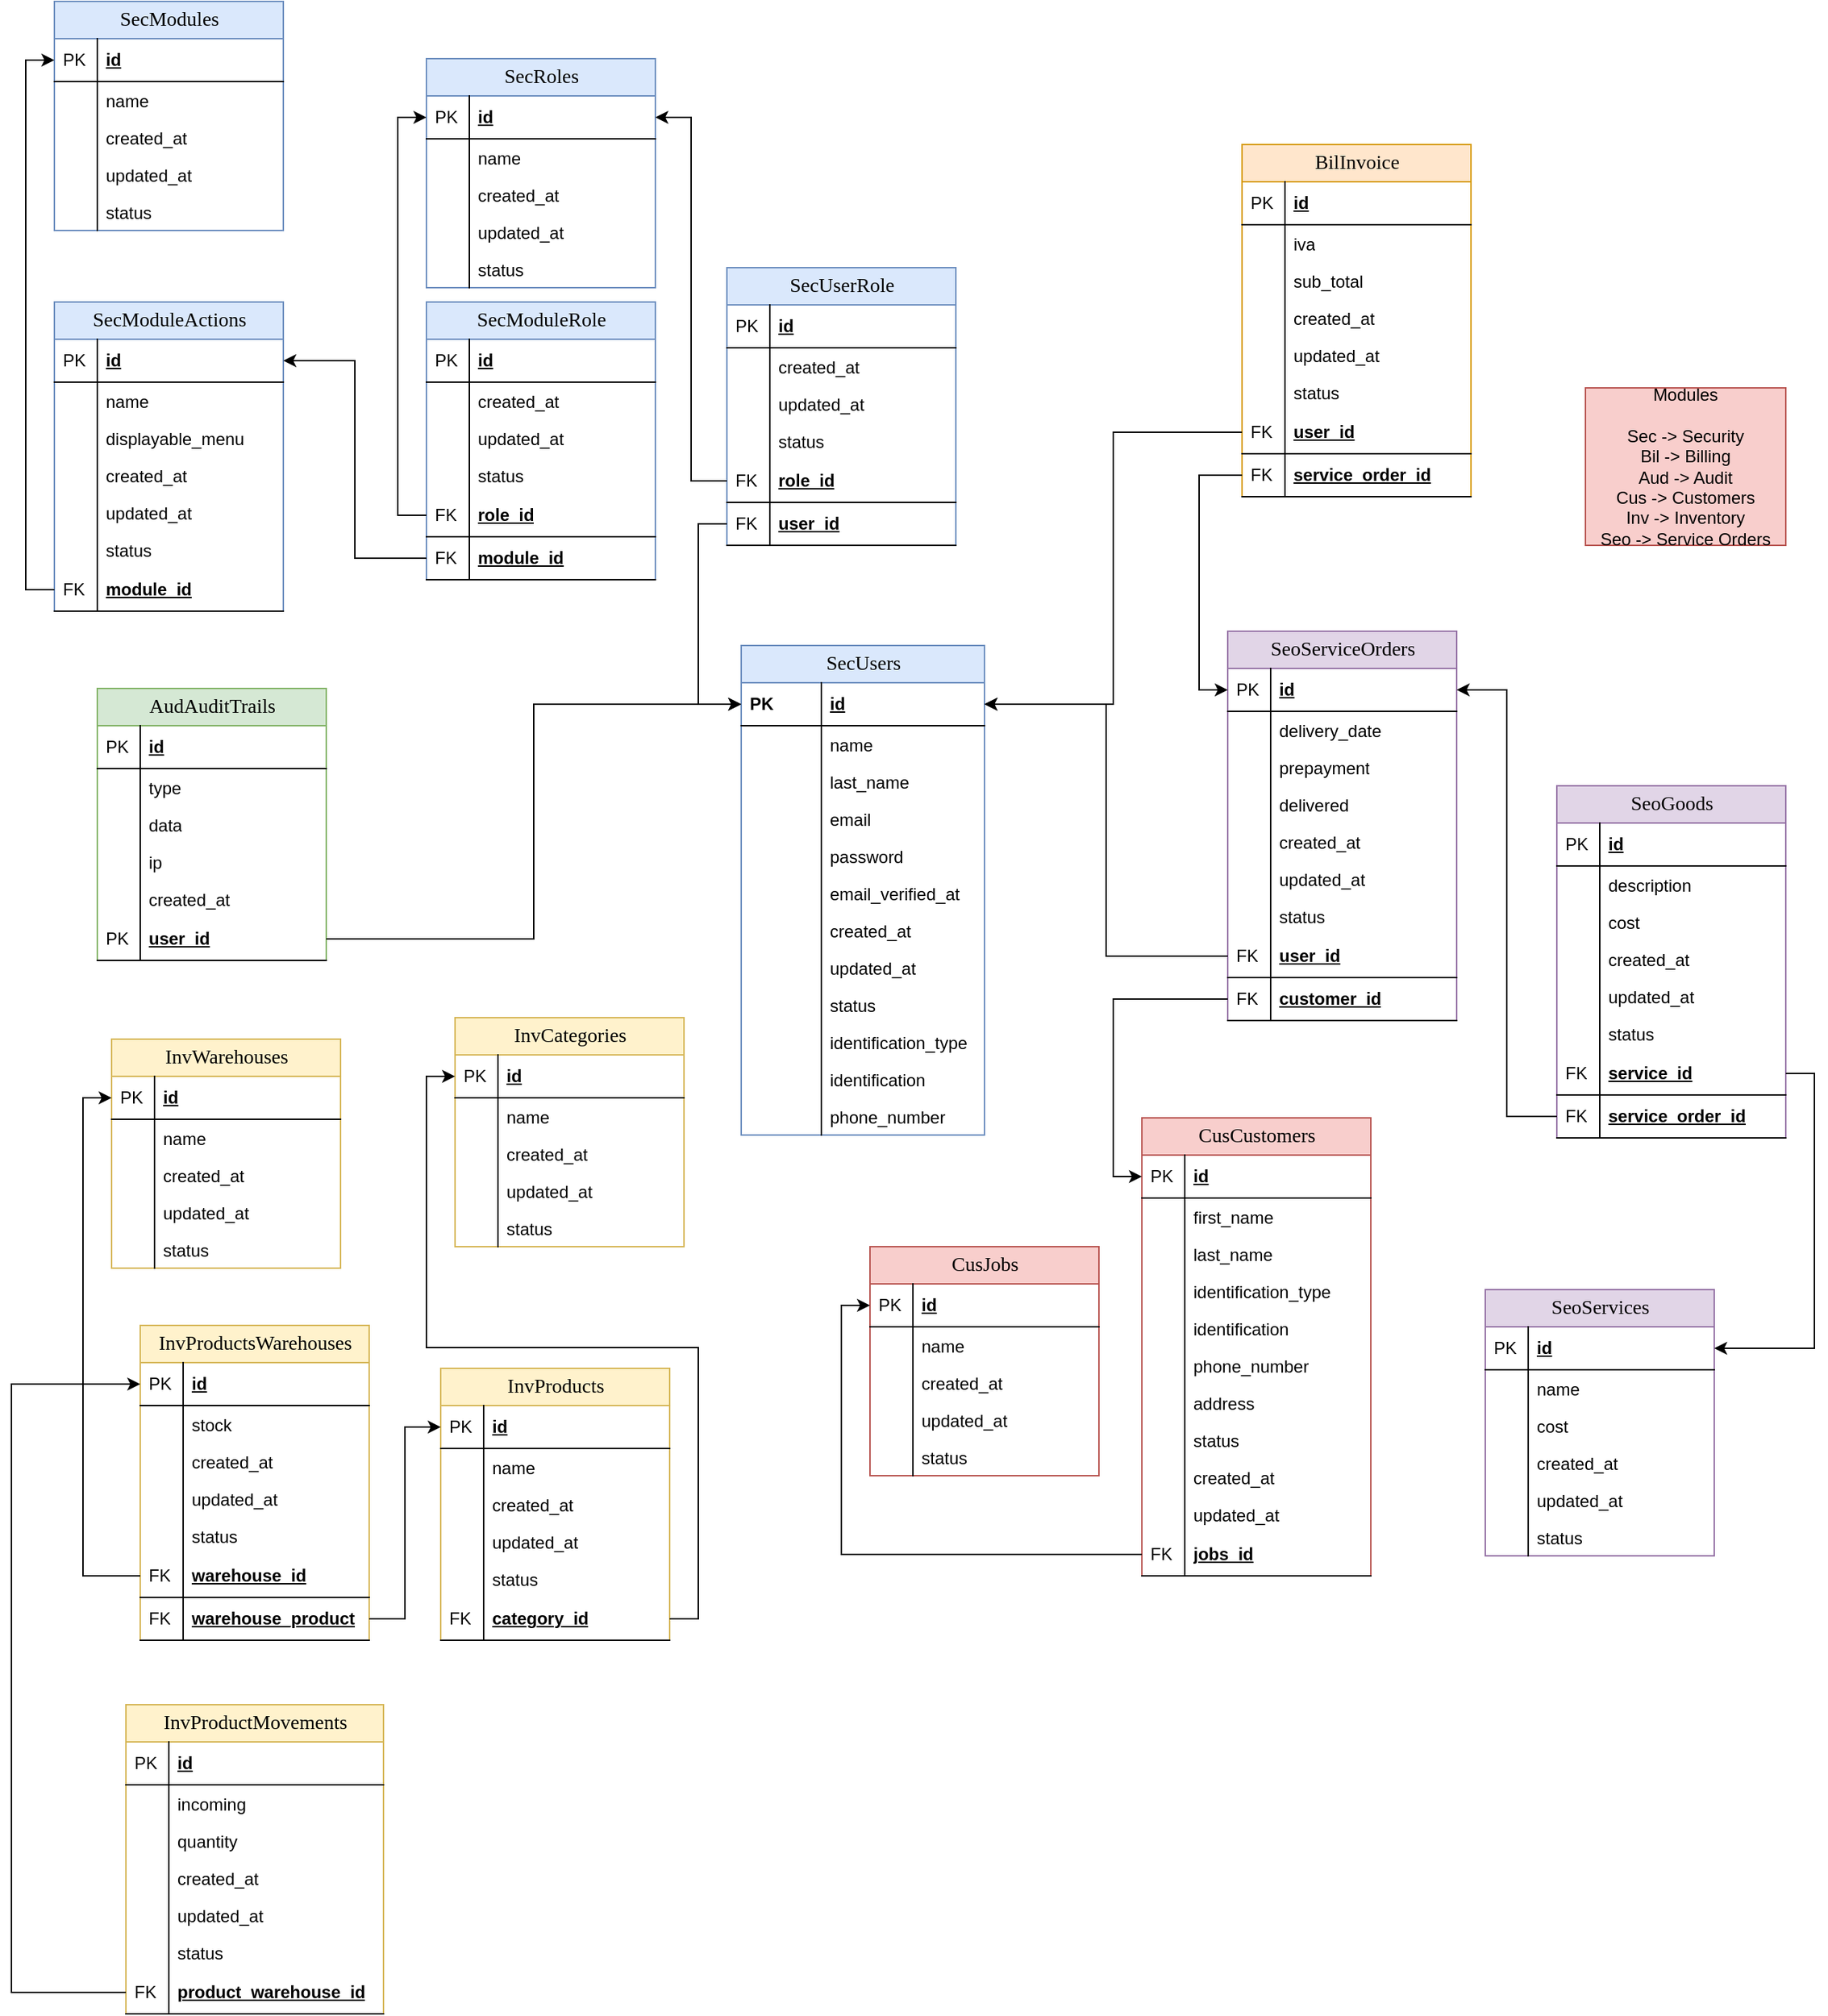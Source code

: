 <mxfile version="21.5.1" type="device">
  <diagram name="Page-1" id="e56a1550-8fbb-45ad-956c-1786394a9013">
    <mxGraphModel dx="2244" dy="1533" grid="1" gridSize="10" guides="1" tooltips="1" connect="1" arrows="1" fold="1" page="1" pageScale="1" pageWidth="1100" pageHeight="850" background="none" math="0" shadow="0">
      <root>
        <mxCell id="0" />
        <mxCell id="1" parent="0" />
        <mxCell id="2e49270ec7c68f3f-1" value="SecUsers" style="swimlane;html=1;fontStyle=0;childLayout=stackLayout;horizontal=1;startSize=26;fillColor=#dae8fc;horizontalStack=0;resizeParent=1;resizeLast=0;collapsible=1;marginBottom=0;swimlaneFillColor=#ffffff;align=center;rounded=0;shadow=0;comic=0;labelBackgroundColor=none;strokeWidth=1;fontFamily=Verdana;fontSize=14;strokeColor=#6c8ebf;" parent="1" vertex="1">
          <mxGeometry x="510" y="60" width="170" height="342" as="geometry" />
        </mxCell>
        <mxCell id="2e49270ec7c68f3f-4" value="id" style="shape=partialRectangle;top=0;left=0;right=0;bottom=1;html=1;align=left;verticalAlign=middle;fillColor=none;spacingLeft=60;spacingRight=4;whiteSpace=wrap;overflow=hidden;rotatable=0;points=[[0,0.5],[1,0.5]];portConstraint=eastwest;dropTarget=0;fontStyle=5;" parent="2e49270ec7c68f3f-1" vertex="1">
          <mxGeometry y="26" width="170" height="30" as="geometry" />
        </mxCell>
        <mxCell id="2e49270ec7c68f3f-5" value="PK" style="shape=partialRectangle;fontStyle=1;top=0;left=0;bottom=0;html=1;fillColor=none;align=left;verticalAlign=middle;spacingLeft=4;spacingRight=4;whiteSpace=wrap;overflow=hidden;rotatable=0;points=[];portConstraint=eastwest;part=1;" parent="2e49270ec7c68f3f-4" vertex="1" connectable="0">
          <mxGeometry width="56" height="30" as="geometry" />
        </mxCell>
        <mxCell id="2e49270ec7c68f3f-6" value="name" style="shape=partialRectangle;top=0;left=0;right=0;bottom=0;html=1;align=left;verticalAlign=top;fillColor=none;spacingLeft=60;spacingRight=4;whiteSpace=wrap;overflow=hidden;rotatable=0;points=[[0,0.5],[1,0.5]];portConstraint=eastwest;dropTarget=0;" parent="2e49270ec7c68f3f-1" vertex="1">
          <mxGeometry y="56" width="170" height="26" as="geometry" />
        </mxCell>
        <mxCell id="2e49270ec7c68f3f-7" value="" style="shape=partialRectangle;top=0;left=0;bottom=0;html=1;fillColor=none;align=left;verticalAlign=top;spacingLeft=4;spacingRight=4;whiteSpace=wrap;overflow=hidden;rotatable=0;points=[];portConstraint=eastwest;part=1;" parent="2e49270ec7c68f3f-6" vertex="1" connectable="0">
          <mxGeometry width="56" height="26" as="geometry" />
        </mxCell>
        <mxCell id="iLgLcOZdb5sw6Z-SenmR-1" value="last_name" style="shape=partialRectangle;top=0;left=0;right=0;bottom=0;html=1;align=left;verticalAlign=top;fillColor=none;spacingLeft=60;spacingRight=4;whiteSpace=wrap;overflow=hidden;rotatable=0;points=[[0,0.5],[1,0.5]];portConstraint=eastwest;dropTarget=0;" parent="2e49270ec7c68f3f-1" vertex="1">
          <mxGeometry y="82" width="170" height="26" as="geometry" />
        </mxCell>
        <mxCell id="iLgLcOZdb5sw6Z-SenmR-2" value="" style="shape=partialRectangle;top=0;left=0;bottom=0;html=1;fillColor=none;align=left;verticalAlign=top;spacingLeft=4;spacingRight=4;whiteSpace=wrap;overflow=hidden;rotatable=0;points=[];portConstraint=eastwest;part=1;" parent="iLgLcOZdb5sw6Z-SenmR-1" vertex="1" connectable="0">
          <mxGeometry width="56" height="26" as="geometry" />
        </mxCell>
        <mxCell id="t91HnT_BT1SYXnKb8IIQ-5" value="email" style="shape=partialRectangle;top=0;left=0;right=0;bottom=0;html=1;align=left;verticalAlign=top;fillColor=none;spacingLeft=60;spacingRight=4;whiteSpace=wrap;overflow=hidden;rotatable=0;points=[[0,0.5],[1,0.5]];portConstraint=eastwest;dropTarget=0;" parent="2e49270ec7c68f3f-1" vertex="1">
          <mxGeometry y="108" width="170" height="26" as="geometry" />
        </mxCell>
        <mxCell id="t91HnT_BT1SYXnKb8IIQ-6" value="" style="shape=partialRectangle;top=0;left=0;bottom=0;html=1;fillColor=none;align=left;verticalAlign=top;spacingLeft=4;spacingRight=4;whiteSpace=wrap;overflow=hidden;rotatable=0;points=[];portConstraint=eastwest;part=1;" parent="t91HnT_BT1SYXnKb8IIQ-5" vertex="1" connectable="0">
          <mxGeometry width="56" height="26" as="geometry" />
        </mxCell>
        <mxCell id="t91HnT_BT1SYXnKb8IIQ-7" value="password" style="shape=partialRectangle;top=0;left=0;right=0;bottom=0;html=1;align=left;verticalAlign=top;fillColor=none;spacingLeft=60;spacingRight=4;whiteSpace=wrap;overflow=hidden;rotatable=0;points=[[0,0.5],[1,0.5]];portConstraint=eastwest;dropTarget=0;" parent="2e49270ec7c68f3f-1" vertex="1">
          <mxGeometry y="134" width="170" height="26" as="geometry" />
        </mxCell>
        <mxCell id="t91HnT_BT1SYXnKb8IIQ-8" value="" style="shape=partialRectangle;top=0;left=0;bottom=0;html=1;fillColor=none;align=left;verticalAlign=top;spacingLeft=4;spacingRight=4;whiteSpace=wrap;overflow=hidden;rotatable=0;points=[];portConstraint=eastwest;part=1;" parent="t91HnT_BT1SYXnKb8IIQ-7" vertex="1" connectable="0">
          <mxGeometry width="56" height="26" as="geometry" />
        </mxCell>
        <mxCell id="t91HnT_BT1SYXnKb8IIQ-9" value="email_verified_at" style="shape=partialRectangle;top=0;left=0;right=0;bottom=0;html=1;align=left;verticalAlign=top;fillColor=none;spacingLeft=60;spacingRight=4;whiteSpace=wrap;overflow=hidden;rotatable=0;points=[[0,0.5],[1,0.5]];portConstraint=eastwest;dropTarget=0;" parent="2e49270ec7c68f3f-1" vertex="1">
          <mxGeometry y="160" width="170" height="26" as="geometry" />
        </mxCell>
        <mxCell id="t91HnT_BT1SYXnKb8IIQ-10" value="" style="shape=partialRectangle;top=0;left=0;bottom=0;html=1;fillColor=none;align=left;verticalAlign=top;spacingLeft=4;spacingRight=4;whiteSpace=wrap;overflow=hidden;rotatable=0;points=[];portConstraint=eastwest;part=1;" parent="t91HnT_BT1SYXnKb8IIQ-9" vertex="1" connectable="0">
          <mxGeometry width="56" height="26" as="geometry" />
        </mxCell>
        <mxCell id="t91HnT_BT1SYXnKb8IIQ-13" value="created_at" style="shape=partialRectangle;top=0;left=0;right=0;bottom=0;html=1;align=left;verticalAlign=top;fillColor=none;spacingLeft=60;spacingRight=4;whiteSpace=wrap;overflow=hidden;rotatable=0;points=[[0,0.5],[1,0.5]];portConstraint=eastwest;dropTarget=0;" parent="2e49270ec7c68f3f-1" vertex="1">
          <mxGeometry y="186" width="170" height="26" as="geometry" />
        </mxCell>
        <mxCell id="t91HnT_BT1SYXnKb8IIQ-14" value="" style="shape=partialRectangle;top=0;left=0;bottom=0;html=1;fillColor=none;align=left;verticalAlign=top;spacingLeft=4;spacingRight=4;whiteSpace=wrap;overflow=hidden;rotatable=0;points=[];portConstraint=eastwest;part=1;" parent="t91HnT_BT1SYXnKb8IIQ-13" vertex="1" connectable="0">
          <mxGeometry width="56" height="26" as="geometry" />
        </mxCell>
        <mxCell id="t91HnT_BT1SYXnKb8IIQ-15" value="updated_at" style="shape=partialRectangle;top=0;left=0;right=0;bottom=0;html=1;align=left;verticalAlign=top;fillColor=none;spacingLeft=60;spacingRight=4;whiteSpace=wrap;overflow=hidden;rotatable=0;points=[[0,0.5],[1,0.5]];portConstraint=eastwest;dropTarget=0;" parent="2e49270ec7c68f3f-1" vertex="1">
          <mxGeometry y="212" width="170" height="26" as="geometry" />
        </mxCell>
        <mxCell id="t91HnT_BT1SYXnKb8IIQ-16" value="" style="shape=partialRectangle;top=0;left=0;bottom=0;html=1;fillColor=none;align=left;verticalAlign=top;spacingLeft=4;spacingRight=4;whiteSpace=wrap;overflow=hidden;rotatable=0;points=[];portConstraint=eastwest;part=1;" parent="t91HnT_BT1SYXnKb8IIQ-15" vertex="1" connectable="0">
          <mxGeometry width="56" height="26" as="geometry" />
        </mxCell>
        <mxCell id="O3TYqXrw3-0RllEMdzNj-18" value="status" style="shape=partialRectangle;top=0;left=0;right=0;bottom=0;html=1;align=left;verticalAlign=top;fillColor=none;spacingLeft=60;spacingRight=4;whiteSpace=wrap;overflow=hidden;rotatable=0;points=[[0,0.5],[1,0.5]];portConstraint=eastwest;dropTarget=0;" parent="2e49270ec7c68f3f-1" vertex="1">
          <mxGeometry y="238" width="170" height="26" as="geometry" />
        </mxCell>
        <mxCell id="O3TYqXrw3-0RllEMdzNj-19" value="" style="shape=partialRectangle;top=0;left=0;bottom=0;html=1;fillColor=none;align=left;verticalAlign=top;spacingLeft=4;spacingRight=4;whiteSpace=wrap;overflow=hidden;rotatable=0;points=[];portConstraint=eastwest;part=1;" parent="O3TYqXrw3-0RllEMdzNj-18" vertex="1" connectable="0">
          <mxGeometry width="56" height="26" as="geometry" />
        </mxCell>
        <mxCell id="iLgLcOZdb5sw6Z-SenmR-7" value="identification_type" style="shape=partialRectangle;top=0;left=0;right=0;bottom=0;html=1;align=left;verticalAlign=top;fillColor=none;spacingLeft=60;spacingRight=4;whiteSpace=wrap;overflow=hidden;rotatable=0;points=[[0,0.5],[1,0.5]];portConstraint=eastwest;dropTarget=0;" parent="2e49270ec7c68f3f-1" vertex="1">
          <mxGeometry y="264" width="170" height="26" as="geometry" />
        </mxCell>
        <mxCell id="iLgLcOZdb5sw6Z-SenmR-8" value="" style="shape=partialRectangle;top=0;left=0;bottom=0;html=1;fillColor=none;align=left;verticalAlign=top;spacingLeft=4;spacingRight=4;whiteSpace=wrap;overflow=hidden;rotatable=0;points=[];portConstraint=eastwest;part=1;" parent="iLgLcOZdb5sw6Z-SenmR-7" vertex="1" connectable="0">
          <mxGeometry width="56" height="26" as="geometry" />
        </mxCell>
        <mxCell id="iLgLcOZdb5sw6Z-SenmR-9" value="identification" style="shape=partialRectangle;top=0;left=0;right=0;bottom=0;html=1;align=left;verticalAlign=top;fillColor=none;spacingLeft=60;spacingRight=4;whiteSpace=wrap;overflow=hidden;rotatable=0;points=[[0,0.5],[1,0.5]];portConstraint=eastwest;dropTarget=0;" parent="2e49270ec7c68f3f-1" vertex="1">
          <mxGeometry y="290" width="170" height="26" as="geometry" />
        </mxCell>
        <mxCell id="iLgLcOZdb5sw6Z-SenmR-10" value="" style="shape=partialRectangle;top=0;left=0;bottom=0;html=1;fillColor=none;align=left;verticalAlign=top;spacingLeft=4;spacingRight=4;whiteSpace=wrap;overflow=hidden;rotatable=0;points=[];portConstraint=eastwest;part=1;" parent="iLgLcOZdb5sw6Z-SenmR-9" vertex="1" connectable="0">
          <mxGeometry width="56" height="26" as="geometry" />
        </mxCell>
        <mxCell id="iLgLcOZdb5sw6Z-SenmR-11" value="phone_number" style="shape=partialRectangle;top=0;left=0;right=0;bottom=0;html=1;align=left;verticalAlign=top;fillColor=none;spacingLeft=60;spacingRight=4;whiteSpace=wrap;overflow=hidden;rotatable=0;points=[[0,0.5],[1,0.5]];portConstraint=eastwest;dropTarget=0;" parent="2e49270ec7c68f3f-1" vertex="1">
          <mxGeometry y="316" width="170" height="26" as="geometry" />
        </mxCell>
        <mxCell id="iLgLcOZdb5sw6Z-SenmR-12" value="" style="shape=partialRectangle;top=0;left=0;bottom=0;html=1;fillColor=none;align=left;verticalAlign=top;spacingLeft=4;spacingRight=4;whiteSpace=wrap;overflow=hidden;rotatable=0;points=[];portConstraint=eastwest;part=1;" parent="iLgLcOZdb5sw6Z-SenmR-11" vertex="1" connectable="0">
          <mxGeometry width="56" height="26" as="geometry" />
        </mxCell>
        <mxCell id="2e49270ec7c68f3f-8" value="SecRoles" style="swimlane;html=1;fontStyle=0;childLayout=stackLayout;horizontal=1;startSize=26;fillColor=#dae8fc;horizontalStack=0;resizeParent=1;resizeLast=0;collapsible=1;marginBottom=0;swimlaneFillColor=#ffffff;align=center;rounded=0;shadow=0;comic=0;labelBackgroundColor=none;strokeWidth=1;fontFamily=Verdana;fontSize=14;swimlaneLine=1;strokeColor=#6c8ebf;" parent="1" vertex="1">
          <mxGeometry x="290" y="-350" width="160" height="160" as="geometry" />
        </mxCell>
        <mxCell id="2e49270ec7c68f3f-9" value="id" style="shape=partialRectangle;top=0;left=0;right=0;bottom=1;html=1;align=left;verticalAlign=middle;fillColor=none;spacingLeft=34;spacingRight=4;whiteSpace=wrap;overflow=hidden;rotatable=0;points=[[0,0.5],[1,0.5]];portConstraint=eastwest;dropTarget=0;fontStyle=5;" parent="2e49270ec7c68f3f-8" vertex="1">
          <mxGeometry y="26" width="160" height="30" as="geometry" />
        </mxCell>
        <mxCell id="2e49270ec7c68f3f-10" value="PK" style="shape=partialRectangle;top=0;left=0;bottom=0;html=1;fillColor=none;align=left;verticalAlign=middle;spacingLeft=4;spacingRight=4;whiteSpace=wrap;overflow=hidden;rotatable=0;points=[];portConstraint=eastwest;part=1;" parent="2e49270ec7c68f3f-9" vertex="1" connectable="0">
          <mxGeometry width="30" height="30" as="geometry" />
        </mxCell>
        <mxCell id="2e49270ec7c68f3f-11" value="name" style="shape=partialRectangle;top=0;left=0;right=0;bottom=0;html=1;align=left;verticalAlign=top;fillColor=none;spacingLeft=34;spacingRight=4;whiteSpace=wrap;overflow=hidden;rotatable=0;points=[[0,0.5],[1,0.5]];portConstraint=eastwest;dropTarget=0;" parent="2e49270ec7c68f3f-8" vertex="1">
          <mxGeometry y="56" width="160" height="26" as="geometry" />
        </mxCell>
        <mxCell id="2e49270ec7c68f3f-12" value="" style="shape=partialRectangle;top=0;left=0;bottom=0;html=1;fillColor=none;align=left;verticalAlign=top;spacingLeft=4;spacingRight=4;whiteSpace=wrap;overflow=hidden;rotatable=0;points=[];portConstraint=eastwest;part=1;" parent="2e49270ec7c68f3f-11" vertex="1" connectable="0">
          <mxGeometry width="30" height="26" as="geometry" />
        </mxCell>
        <mxCell id="t91HnT_BT1SYXnKb8IIQ-21" value="created_at" style="shape=partialRectangle;top=0;left=0;right=0;bottom=0;html=1;align=left;verticalAlign=top;fillColor=none;spacingLeft=34;spacingRight=4;whiteSpace=wrap;overflow=hidden;rotatable=0;points=[[0,0.5],[1,0.5]];portConstraint=eastwest;dropTarget=0;" parent="2e49270ec7c68f3f-8" vertex="1">
          <mxGeometry y="82" width="160" height="26" as="geometry" />
        </mxCell>
        <mxCell id="t91HnT_BT1SYXnKb8IIQ-22" value="" style="shape=partialRectangle;top=0;left=0;bottom=0;html=1;fillColor=none;align=left;verticalAlign=top;spacingLeft=4;spacingRight=4;whiteSpace=wrap;overflow=hidden;rotatable=0;points=[];portConstraint=eastwest;part=1;" parent="t91HnT_BT1SYXnKb8IIQ-21" vertex="1" connectable="0">
          <mxGeometry width="30" height="26" as="geometry" />
        </mxCell>
        <mxCell id="t91HnT_BT1SYXnKb8IIQ-23" value="updated_at" style="shape=partialRectangle;top=0;left=0;right=0;bottom=0;html=1;align=left;verticalAlign=top;fillColor=none;spacingLeft=34;spacingRight=4;whiteSpace=wrap;overflow=hidden;rotatable=0;points=[[0,0.5],[1,0.5]];portConstraint=eastwest;dropTarget=0;" parent="2e49270ec7c68f3f-8" vertex="1">
          <mxGeometry y="108" width="160" height="26" as="geometry" />
        </mxCell>
        <mxCell id="t91HnT_BT1SYXnKb8IIQ-24" value="" style="shape=partialRectangle;top=0;left=0;bottom=0;html=1;fillColor=none;align=left;verticalAlign=top;spacingLeft=4;spacingRight=4;whiteSpace=wrap;overflow=hidden;rotatable=0;points=[];portConstraint=eastwest;part=1;" parent="t91HnT_BT1SYXnKb8IIQ-23" vertex="1" connectable="0">
          <mxGeometry width="30" height="26" as="geometry" />
        </mxCell>
        <mxCell id="O3TYqXrw3-0RllEMdzNj-20" value="status" style="shape=partialRectangle;top=0;left=0;right=0;bottom=0;html=1;align=left;verticalAlign=top;fillColor=none;spacingLeft=34;spacingRight=4;whiteSpace=wrap;overflow=hidden;rotatable=0;points=[[0,0.5],[1,0.5]];portConstraint=eastwest;dropTarget=0;" parent="2e49270ec7c68f3f-8" vertex="1">
          <mxGeometry y="134" width="160" height="26" as="geometry" />
        </mxCell>
        <mxCell id="O3TYqXrw3-0RllEMdzNj-21" value="" style="shape=partialRectangle;top=0;left=0;bottom=0;html=1;fillColor=none;align=left;verticalAlign=top;spacingLeft=4;spacingRight=4;whiteSpace=wrap;overflow=hidden;rotatable=0;points=[];portConstraint=eastwest;part=1;" parent="O3TYqXrw3-0RllEMdzNj-20" vertex="1" connectable="0">
          <mxGeometry width="30" height="26" as="geometry" />
        </mxCell>
        <mxCell id="O3TYqXrw3-0RllEMdzNj-1" value="CusCustomers" style="swimlane;html=1;fontStyle=0;childLayout=stackLayout;horizontal=1;startSize=26;fillColor=#f8cecc;horizontalStack=0;resizeParent=1;resizeLast=0;collapsible=1;marginBottom=0;swimlaneFillColor=#ffffff;align=center;rounded=0;shadow=0;comic=0;labelBackgroundColor=none;strokeWidth=1;fontFamily=Verdana;fontSize=14;swimlaneLine=1;strokeColor=#b85450;" parent="1" vertex="1">
          <mxGeometry x="790" y="390" width="160" height="320" as="geometry" />
        </mxCell>
        <mxCell id="O3TYqXrw3-0RllEMdzNj-2" value="id" style="shape=partialRectangle;top=0;left=0;right=0;bottom=1;html=1;align=left;verticalAlign=middle;fillColor=none;spacingLeft=34;spacingRight=4;whiteSpace=wrap;overflow=hidden;rotatable=0;points=[[0,0.5],[1,0.5]];portConstraint=eastwest;dropTarget=0;fontStyle=5;" parent="O3TYqXrw3-0RllEMdzNj-1" vertex="1">
          <mxGeometry y="26" width="160" height="30" as="geometry" />
        </mxCell>
        <mxCell id="O3TYqXrw3-0RllEMdzNj-3" value="PK" style="shape=partialRectangle;top=0;left=0;bottom=0;html=1;fillColor=none;align=left;verticalAlign=middle;spacingLeft=4;spacingRight=4;whiteSpace=wrap;overflow=hidden;rotatable=0;points=[];portConstraint=eastwest;part=1;" parent="O3TYqXrw3-0RllEMdzNj-2" vertex="1" connectable="0">
          <mxGeometry width="30" height="30" as="geometry" />
        </mxCell>
        <mxCell id="O3TYqXrw3-0RllEMdzNj-4" value="first_name" style="shape=partialRectangle;top=0;left=0;right=0;bottom=0;html=1;align=left;verticalAlign=top;fillColor=none;spacingLeft=34;spacingRight=4;whiteSpace=wrap;overflow=hidden;rotatable=0;points=[[0,0.5],[1,0.5]];portConstraint=eastwest;dropTarget=0;" parent="O3TYqXrw3-0RllEMdzNj-1" vertex="1">
          <mxGeometry y="56" width="160" height="26" as="geometry" />
        </mxCell>
        <mxCell id="O3TYqXrw3-0RllEMdzNj-5" value="" style="shape=partialRectangle;top=0;left=0;bottom=0;html=1;fillColor=none;align=left;verticalAlign=top;spacingLeft=4;spacingRight=4;whiteSpace=wrap;overflow=hidden;rotatable=0;points=[];portConstraint=eastwest;part=1;" parent="O3TYqXrw3-0RllEMdzNj-4" vertex="1" connectable="0">
          <mxGeometry width="30" height="26" as="geometry" />
        </mxCell>
        <mxCell id="O3TYqXrw3-0RllEMdzNj-6" value="last_name" style="shape=partialRectangle;top=0;left=0;right=0;bottom=0;html=1;align=left;verticalAlign=top;fillColor=none;spacingLeft=34;spacingRight=4;whiteSpace=wrap;overflow=hidden;rotatable=0;points=[[0,0.5],[1,0.5]];portConstraint=eastwest;dropTarget=0;" parent="O3TYqXrw3-0RllEMdzNj-1" vertex="1">
          <mxGeometry y="82" width="160" height="26" as="geometry" />
        </mxCell>
        <mxCell id="O3TYqXrw3-0RllEMdzNj-7" value="" style="shape=partialRectangle;top=0;left=0;bottom=0;html=1;fillColor=none;align=left;verticalAlign=top;spacingLeft=4;spacingRight=4;whiteSpace=wrap;overflow=hidden;rotatable=0;points=[];portConstraint=eastwest;part=1;" parent="O3TYqXrw3-0RllEMdzNj-6" vertex="1" connectable="0">
          <mxGeometry width="30" height="26" as="geometry" />
        </mxCell>
        <mxCell id="O3TYqXrw3-0RllEMdzNj-8" value="identification_type" style="shape=partialRectangle;top=0;left=0;right=0;bottom=0;html=1;align=left;verticalAlign=top;fillColor=none;spacingLeft=34;spacingRight=4;whiteSpace=wrap;overflow=hidden;rotatable=0;points=[[0,0.5],[1,0.5]];portConstraint=eastwest;dropTarget=0;" parent="O3TYqXrw3-0RllEMdzNj-1" vertex="1">
          <mxGeometry y="108" width="160" height="26" as="geometry" />
        </mxCell>
        <mxCell id="O3TYqXrw3-0RllEMdzNj-9" value="" style="shape=partialRectangle;top=0;left=0;bottom=0;html=1;fillColor=none;align=left;verticalAlign=top;spacingLeft=4;spacingRight=4;whiteSpace=wrap;overflow=hidden;rotatable=0;points=[];portConstraint=eastwest;part=1;" parent="O3TYqXrw3-0RllEMdzNj-8" vertex="1" connectable="0">
          <mxGeometry width="30" height="26" as="geometry" />
        </mxCell>
        <mxCell id="O3TYqXrw3-0RllEMdzNj-10" value="identification" style="shape=partialRectangle;top=0;left=0;right=0;bottom=0;html=1;align=left;verticalAlign=top;fillColor=none;spacingLeft=34;spacingRight=4;whiteSpace=wrap;overflow=hidden;rotatable=0;points=[[0,0.5],[1,0.5]];portConstraint=eastwest;dropTarget=0;" parent="O3TYqXrw3-0RllEMdzNj-1" vertex="1">
          <mxGeometry y="134" width="160" height="26" as="geometry" />
        </mxCell>
        <mxCell id="O3TYqXrw3-0RllEMdzNj-11" value="" style="shape=partialRectangle;top=0;left=0;bottom=0;html=1;fillColor=none;align=left;verticalAlign=top;spacingLeft=4;spacingRight=4;whiteSpace=wrap;overflow=hidden;rotatable=0;points=[];portConstraint=eastwest;part=1;" parent="O3TYqXrw3-0RllEMdzNj-10" vertex="1" connectable="0">
          <mxGeometry width="30" height="26" as="geometry" />
        </mxCell>
        <mxCell id="O3TYqXrw3-0RllEMdzNj-12" value="phone_number" style="shape=partialRectangle;top=0;left=0;right=0;bottom=0;html=1;align=left;verticalAlign=top;fillColor=none;spacingLeft=34;spacingRight=4;whiteSpace=wrap;overflow=hidden;rotatable=0;points=[[0,0.5],[1,0.5]];portConstraint=eastwest;dropTarget=0;" parent="O3TYqXrw3-0RllEMdzNj-1" vertex="1">
          <mxGeometry y="160" width="160" height="26" as="geometry" />
        </mxCell>
        <mxCell id="O3TYqXrw3-0RllEMdzNj-13" value="" style="shape=partialRectangle;top=0;left=0;bottom=0;html=1;fillColor=none;align=left;verticalAlign=top;spacingLeft=4;spacingRight=4;whiteSpace=wrap;overflow=hidden;rotatable=0;points=[];portConstraint=eastwest;part=1;" parent="O3TYqXrw3-0RllEMdzNj-12" vertex="1" connectable="0">
          <mxGeometry width="30" height="26" as="geometry" />
        </mxCell>
        <mxCell id="O3TYqXrw3-0RllEMdzNj-14" value="address" style="shape=partialRectangle;top=0;left=0;right=0;bottom=0;html=1;align=left;verticalAlign=top;fillColor=none;spacingLeft=34;spacingRight=4;whiteSpace=wrap;overflow=hidden;rotatable=0;points=[[0,0.5],[1,0.5]];portConstraint=eastwest;dropTarget=0;" parent="O3TYqXrw3-0RllEMdzNj-1" vertex="1">
          <mxGeometry y="186" width="160" height="26" as="geometry" />
        </mxCell>
        <mxCell id="O3TYqXrw3-0RllEMdzNj-15" value="" style="shape=partialRectangle;top=0;left=0;bottom=0;html=1;fillColor=none;align=left;verticalAlign=top;spacingLeft=4;spacingRight=4;whiteSpace=wrap;overflow=hidden;rotatable=0;points=[];portConstraint=eastwest;part=1;" parent="O3TYqXrw3-0RllEMdzNj-14" vertex="1" connectable="0">
          <mxGeometry width="30" height="26" as="geometry" />
        </mxCell>
        <mxCell id="O3TYqXrw3-0RllEMdzNj-16" value="status" style="shape=partialRectangle;top=0;left=0;right=0;bottom=0;html=1;align=left;verticalAlign=top;fillColor=none;spacingLeft=34;spacingRight=4;whiteSpace=wrap;overflow=hidden;rotatable=0;points=[[0,0.5],[1,0.5]];portConstraint=eastwest;dropTarget=0;" parent="O3TYqXrw3-0RllEMdzNj-1" vertex="1">
          <mxGeometry y="212" width="160" height="26" as="geometry" />
        </mxCell>
        <mxCell id="O3TYqXrw3-0RllEMdzNj-17" value="" style="shape=partialRectangle;top=0;left=0;bottom=0;html=1;fillColor=none;align=left;verticalAlign=top;spacingLeft=4;spacingRight=4;whiteSpace=wrap;overflow=hidden;rotatable=0;points=[];portConstraint=eastwest;part=1;" parent="O3TYqXrw3-0RllEMdzNj-16" vertex="1" connectable="0">
          <mxGeometry width="30" height="26" as="geometry" />
        </mxCell>
        <mxCell id="O3TYqXrw3-0RllEMdzNj-22" value="created_at" style="shape=partialRectangle;top=0;left=0;right=0;bottom=0;html=1;align=left;verticalAlign=top;fillColor=none;spacingLeft=34;spacingRight=4;whiteSpace=wrap;overflow=hidden;rotatable=0;points=[[0,0.5],[1,0.5]];portConstraint=eastwest;dropTarget=0;" parent="O3TYqXrw3-0RllEMdzNj-1" vertex="1">
          <mxGeometry y="238" width="160" height="26" as="geometry" />
        </mxCell>
        <mxCell id="O3TYqXrw3-0RllEMdzNj-23" value="" style="shape=partialRectangle;top=0;left=0;bottom=0;html=1;fillColor=none;align=left;verticalAlign=top;spacingLeft=4;spacingRight=4;whiteSpace=wrap;overflow=hidden;rotatable=0;points=[];portConstraint=eastwest;part=1;" parent="O3TYqXrw3-0RllEMdzNj-22" vertex="1" connectable="0">
          <mxGeometry width="30" height="26" as="geometry" />
        </mxCell>
        <mxCell id="O3TYqXrw3-0RllEMdzNj-24" value="updated_at" style="shape=partialRectangle;top=0;left=0;right=0;bottom=0;html=1;align=left;verticalAlign=top;fillColor=none;spacingLeft=34;spacingRight=4;whiteSpace=wrap;overflow=hidden;rotatable=0;points=[[0,0.5],[1,0.5]];portConstraint=eastwest;dropTarget=0;" parent="O3TYqXrw3-0RllEMdzNj-1" vertex="1">
          <mxGeometry y="264" width="160" height="26" as="geometry" />
        </mxCell>
        <mxCell id="O3TYqXrw3-0RllEMdzNj-25" value="" style="shape=partialRectangle;top=0;left=0;bottom=0;html=1;fillColor=none;align=left;verticalAlign=top;spacingLeft=4;spacingRight=4;whiteSpace=wrap;overflow=hidden;rotatable=0;points=[];portConstraint=eastwest;part=1;" parent="O3TYqXrw3-0RllEMdzNj-24" vertex="1" connectable="0">
          <mxGeometry width="30" height="26" as="geometry" />
        </mxCell>
        <mxCell id="O3TYqXrw3-0RllEMdzNj-37" value="jobs_id" style="shape=partialRectangle;top=0;left=0;right=0;bottom=1;html=1;align=left;verticalAlign=middle;fillColor=none;spacingLeft=34;spacingRight=4;whiteSpace=wrap;overflow=hidden;rotatable=0;points=[[0,0.5],[1,0.5]];portConstraint=eastwest;dropTarget=0;fontStyle=5;" parent="O3TYqXrw3-0RllEMdzNj-1" vertex="1">
          <mxGeometry y="290" width="160" height="30" as="geometry" />
        </mxCell>
        <mxCell id="O3TYqXrw3-0RllEMdzNj-38" value="FK" style="shape=partialRectangle;top=0;left=0;bottom=0;html=1;fillColor=none;align=left;verticalAlign=middle;spacingLeft=4;spacingRight=4;whiteSpace=wrap;overflow=hidden;rotatable=0;points=[];portConstraint=eastwest;part=1;" parent="O3TYqXrw3-0RllEMdzNj-37" vertex="1" connectable="0">
          <mxGeometry width="30" height="30" as="geometry" />
        </mxCell>
        <mxCell id="O3TYqXrw3-0RllEMdzNj-26" value="CusJobs" style="swimlane;html=1;fontStyle=0;childLayout=stackLayout;horizontal=1;startSize=26;fillColor=#f8cecc;horizontalStack=0;resizeParent=1;resizeLast=0;collapsible=1;marginBottom=0;swimlaneFillColor=#ffffff;align=center;rounded=0;shadow=0;comic=0;labelBackgroundColor=none;strokeWidth=1;fontFamily=Verdana;fontSize=14;swimlaneLine=1;strokeColor=#b85450;" parent="1" vertex="1">
          <mxGeometry x="600" y="480" width="160" height="160" as="geometry" />
        </mxCell>
        <mxCell id="O3TYqXrw3-0RllEMdzNj-27" value="id" style="shape=partialRectangle;top=0;left=0;right=0;bottom=1;html=1;align=left;verticalAlign=middle;fillColor=none;spacingLeft=34;spacingRight=4;whiteSpace=wrap;overflow=hidden;rotatable=0;points=[[0,0.5],[1,0.5]];portConstraint=eastwest;dropTarget=0;fontStyle=5;" parent="O3TYqXrw3-0RllEMdzNj-26" vertex="1">
          <mxGeometry y="26" width="160" height="30" as="geometry" />
        </mxCell>
        <mxCell id="O3TYqXrw3-0RllEMdzNj-28" value="PK" style="shape=partialRectangle;top=0;left=0;bottom=0;html=1;fillColor=none;align=left;verticalAlign=middle;spacingLeft=4;spacingRight=4;whiteSpace=wrap;overflow=hidden;rotatable=0;points=[];portConstraint=eastwest;part=1;" parent="O3TYqXrw3-0RllEMdzNj-27" vertex="1" connectable="0">
          <mxGeometry width="30" height="30" as="geometry" />
        </mxCell>
        <mxCell id="O3TYqXrw3-0RllEMdzNj-29" value="name" style="shape=partialRectangle;top=0;left=0;right=0;bottom=0;html=1;align=left;verticalAlign=top;fillColor=none;spacingLeft=34;spacingRight=4;whiteSpace=wrap;overflow=hidden;rotatable=0;points=[[0,0.5],[1,0.5]];portConstraint=eastwest;dropTarget=0;" parent="O3TYqXrw3-0RllEMdzNj-26" vertex="1">
          <mxGeometry y="56" width="160" height="26" as="geometry" />
        </mxCell>
        <mxCell id="O3TYqXrw3-0RllEMdzNj-30" value="" style="shape=partialRectangle;top=0;left=0;bottom=0;html=1;fillColor=none;align=left;verticalAlign=top;spacingLeft=4;spacingRight=4;whiteSpace=wrap;overflow=hidden;rotatable=0;points=[];portConstraint=eastwest;part=1;" parent="O3TYqXrw3-0RllEMdzNj-29" vertex="1" connectable="0">
          <mxGeometry width="30" height="26" as="geometry" />
        </mxCell>
        <mxCell id="O3TYqXrw3-0RllEMdzNj-31" value="created_at" style="shape=partialRectangle;top=0;left=0;right=0;bottom=0;html=1;align=left;verticalAlign=top;fillColor=none;spacingLeft=34;spacingRight=4;whiteSpace=wrap;overflow=hidden;rotatable=0;points=[[0,0.5],[1,0.5]];portConstraint=eastwest;dropTarget=0;" parent="O3TYqXrw3-0RllEMdzNj-26" vertex="1">
          <mxGeometry y="82" width="160" height="26" as="geometry" />
        </mxCell>
        <mxCell id="O3TYqXrw3-0RllEMdzNj-32" value="" style="shape=partialRectangle;top=0;left=0;bottom=0;html=1;fillColor=none;align=left;verticalAlign=top;spacingLeft=4;spacingRight=4;whiteSpace=wrap;overflow=hidden;rotatable=0;points=[];portConstraint=eastwest;part=1;" parent="O3TYqXrw3-0RllEMdzNj-31" vertex="1" connectable="0">
          <mxGeometry width="30" height="26" as="geometry" />
        </mxCell>
        <mxCell id="O3TYqXrw3-0RllEMdzNj-33" value="updated_at" style="shape=partialRectangle;top=0;left=0;right=0;bottom=0;html=1;align=left;verticalAlign=top;fillColor=none;spacingLeft=34;spacingRight=4;whiteSpace=wrap;overflow=hidden;rotatable=0;points=[[0,0.5],[1,0.5]];portConstraint=eastwest;dropTarget=0;" parent="O3TYqXrw3-0RllEMdzNj-26" vertex="1">
          <mxGeometry y="108" width="160" height="26" as="geometry" />
        </mxCell>
        <mxCell id="O3TYqXrw3-0RllEMdzNj-34" value="" style="shape=partialRectangle;top=0;left=0;bottom=0;html=1;fillColor=none;align=left;verticalAlign=top;spacingLeft=4;spacingRight=4;whiteSpace=wrap;overflow=hidden;rotatable=0;points=[];portConstraint=eastwest;part=1;" parent="O3TYqXrw3-0RllEMdzNj-33" vertex="1" connectable="0">
          <mxGeometry width="30" height="26" as="geometry" />
        </mxCell>
        <mxCell id="O3TYqXrw3-0RllEMdzNj-35" value="status" style="shape=partialRectangle;top=0;left=0;right=0;bottom=0;html=1;align=left;verticalAlign=top;fillColor=none;spacingLeft=34;spacingRight=4;whiteSpace=wrap;overflow=hidden;rotatable=0;points=[[0,0.5],[1,0.5]];portConstraint=eastwest;dropTarget=0;" parent="O3TYqXrw3-0RllEMdzNj-26" vertex="1">
          <mxGeometry y="134" width="160" height="26" as="geometry" />
        </mxCell>
        <mxCell id="O3TYqXrw3-0RllEMdzNj-36" value="" style="shape=partialRectangle;top=0;left=0;bottom=0;html=1;fillColor=none;align=left;verticalAlign=top;spacingLeft=4;spacingRight=4;whiteSpace=wrap;overflow=hidden;rotatable=0;points=[];portConstraint=eastwest;part=1;" parent="O3TYqXrw3-0RllEMdzNj-35" vertex="1" connectable="0">
          <mxGeometry width="30" height="26" as="geometry" />
        </mxCell>
        <mxCell id="O3TYqXrw3-0RllEMdzNj-39" style="edgeStyle=orthogonalEdgeStyle;rounded=0;orthogonalLoop=1;jettySize=auto;html=1;exitX=0;exitY=0.5;exitDx=0;exitDy=0;entryX=0;entryY=0.5;entryDx=0;entryDy=0;" parent="1" source="O3TYqXrw3-0RllEMdzNj-37" target="O3TYqXrw3-0RllEMdzNj-27" edge="1">
          <mxGeometry relative="1" as="geometry" />
        </mxCell>
        <mxCell id="O3TYqXrw3-0RllEMdzNj-51" value="InvWarehouses" style="swimlane;html=1;fontStyle=0;childLayout=stackLayout;horizontal=1;startSize=26;fillColor=#fff2cc;horizontalStack=0;resizeParent=1;resizeLast=0;collapsible=1;marginBottom=0;swimlaneFillColor=#ffffff;align=center;rounded=0;shadow=0;comic=0;labelBackgroundColor=none;strokeWidth=1;fontFamily=Verdana;fontSize=14;swimlaneLine=1;strokeColor=#d6b656;" parent="1" vertex="1">
          <mxGeometry x="70" y="335" width="160" height="160" as="geometry" />
        </mxCell>
        <mxCell id="O3TYqXrw3-0RllEMdzNj-52" value="id" style="shape=partialRectangle;top=0;left=0;right=0;bottom=1;html=1;align=left;verticalAlign=middle;fillColor=none;spacingLeft=34;spacingRight=4;whiteSpace=wrap;overflow=hidden;rotatable=0;points=[[0,0.5],[1,0.5]];portConstraint=eastwest;dropTarget=0;fontStyle=5;" parent="O3TYqXrw3-0RllEMdzNj-51" vertex="1">
          <mxGeometry y="26" width="160" height="30" as="geometry" />
        </mxCell>
        <mxCell id="O3TYqXrw3-0RllEMdzNj-53" value="PK" style="shape=partialRectangle;top=0;left=0;bottom=0;html=1;fillColor=none;align=left;verticalAlign=middle;spacingLeft=4;spacingRight=4;whiteSpace=wrap;overflow=hidden;rotatable=0;points=[];portConstraint=eastwest;part=1;" parent="O3TYqXrw3-0RllEMdzNj-52" vertex="1" connectable="0">
          <mxGeometry width="30" height="30" as="geometry" />
        </mxCell>
        <mxCell id="O3TYqXrw3-0RllEMdzNj-54" value="name" style="shape=partialRectangle;top=0;left=0;right=0;bottom=0;html=1;align=left;verticalAlign=top;fillColor=none;spacingLeft=34;spacingRight=4;whiteSpace=wrap;overflow=hidden;rotatable=0;points=[[0,0.5],[1,0.5]];portConstraint=eastwest;dropTarget=0;" parent="O3TYqXrw3-0RllEMdzNj-51" vertex="1">
          <mxGeometry y="56" width="160" height="26" as="geometry" />
        </mxCell>
        <mxCell id="O3TYqXrw3-0RllEMdzNj-55" value="" style="shape=partialRectangle;top=0;left=0;bottom=0;html=1;fillColor=none;align=left;verticalAlign=top;spacingLeft=4;spacingRight=4;whiteSpace=wrap;overflow=hidden;rotatable=0;points=[];portConstraint=eastwest;part=1;" parent="O3TYqXrw3-0RllEMdzNj-54" vertex="1" connectable="0">
          <mxGeometry width="30" height="26" as="geometry" />
        </mxCell>
        <mxCell id="O3TYqXrw3-0RllEMdzNj-56" value="created_at" style="shape=partialRectangle;top=0;left=0;right=0;bottom=0;html=1;align=left;verticalAlign=top;fillColor=none;spacingLeft=34;spacingRight=4;whiteSpace=wrap;overflow=hidden;rotatable=0;points=[[0,0.5],[1,0.5]];portConstraint=eastwest;dropTarget=0;" parent="O3TYqXrw3-0RllEMdzNj-51" vertex="1">
          <mxGeometry y="82" width="160" height="26" as="geometry" />
        </mxCell>
        <mxCell id="O3TYqXrw3-0RllEMdzNj-57" value="" style="shape=partialRectangle;top=0;left=0;bottom=0;html=1;fillColor=none;align=left;verticalAlign=top;spacingLeft=4;spacingRight=4;whiteSpace=wrap;overflow=hidden;rotatable=0;points=[];portConstraint=eastwest;part=1;" parent="O3TYqXrw3-0RllEMdzNj-56" vertex="1" connectable="0">
          <mxGeometry width="30" height="26" as="geometry" />
        </mxCell>
        <mxCell id="O3TYqXrw3-0RllEMdzNj-58" value="updated_at" style="shape=partialRectangle;top=0;left=0;right=0;bottom=0;html=1;align=left;verticalAlign=top;fillColor=none;spacingLeft=34;spacingRight=4;whiteSpace=wrap;overflow=hidden;rotatable=0;points=[[0,0.5],[1,0.5]];portConstraint=eastwest;dropTarget=0;" parent="O3TYqXrw3-0RllEMdzNj-51" vertex="1">
          <mxGeometry y="108" width="160" height="26" as="geometry" />
        </mxCell>
        <mxCell id="O3TYqXrw3-0RllEMdzNj-59" value="" style="shape=partialRectangle;top=0;left=0;bottom=0;html=1;fillColor=none;align=left;verticalAlign=top;spacingLeft=4;spacingRight=4;whiteSpace=wrap;overflow=hidden;rotatable=0;points=[];portConstraint=eastwest;part=1;" parent="O3TYqXrw3-0RllEMdzNj-58" vertex="1" connectable="0">
          <mxGeometry width="30" height="26" as="geometry" />
        </mxCell>
        <mxCell id="O3TYqXrw3-0RllEMdzNj-60" value="status" style="shape=partialRectangle;top=0;left=0;right=0;bottom=0;html=1;align=left;verticalAlign=top;fillColor=none;spacingLeft=34;spacingRight=4;whiteSpace=wrap;overflow=hidden;rotatable=0;points=[[0,0.5],[1,0.5]];portConstraint=eastwest;dropTarget=0;" parent="O3TYqXrw3-0RllEMdzNj-51" vertex="1">
          <mxGeometry y="134" width="160" height="26" as="geometry" />
        </mxCell>
        <mxCell id="O3TYqXrw3-0RllEMdzNj-61" value="" style="shape=partialRectangle;top=0;left=0;bottom=0;html=1;fillColor=none;align=left;verticalAlign=top;spacingLeft=4;spacingRight=4;whiteSpace=wrap;overflow=hidden;rotatable=0;points=[];portConstraint=eastwest;part=1;" parent="O3TYqXrw3-0RllEMdzNj-60" vertex="1" connectable="0">
          <mxGeometry width="30" height="26" as="geometry" />
        </mxCell>
        <mxCell id="O3TYqXrw3-0RllEMdzNj-62" value="InvProducts" style="swimlane;html=1;fontStyle=0;childLayout=stackLayout;horizontal=1;startSize=26;fillColor=#fff2cc;horizontalStack=0;resizeParent=1;resizeLast=0;collapsible=1;marginBottom=0;swimlaneFillColor=#ffffff;align=center;rounded=0;shadow=0;comic=0;labelBackgroundColor=none;strokeWidth=1;fontFamily=Verdana;fontSize=14;swimlaneLine=1;strokeColor=#d6b656;" parent="1" vertex="1">
          <mxGeometry x="300" y="565" width="160" height="190" as="geometry" />
        </mxCell>
        <mxCell id="O3TYqXrw3-0RllEMdzNj-63" value="id" style="shape=partialRectangle;top=0;left=0;right=0;bottom=1;html=1;align=left;verticalAlign=middle;fillColor=none;spacingLeft=34;spacingRight=4;whiteSpace=wrap;overflow=hidden;rotatable=0;points=[[0,0.5],[1,0.5]];portConstraint=eastwest;dropTarget=0;fontStyle=5;" parent="O3TYqXrw3-0RllEMdzNj-62" vertex="1">
          <mxGeometry y="26" width="160" height="30" as="geometry" />
        </mxCell>
        <mxCell id="O3TYqXrw3-0RllEMdzNj-64" value="PK" style="shape=partialRectangle;top=0;left=0;bottom=0;html=1;fillColor=none;align=left;verticalAlign=middle;spacingLeft=4;spacingRight=4;whiteSpace=wrap;overflow=hidden;rotatable=0;points=[];portConstraint=eastwest;part=1;" parent="O3TYqXrw3-0RllEMdzNj-63" vertex="1" connectable="0">
          <mxGeometry width="30" height="30" as="geometry" />
        </mxCell>
        <mxCell id="O3TYqXrw3-0RllEMdzNj-65" value="name" style="shape=partialRectangle;top=0;left=0;right=0;bottom=0;html=1;align=left;verticalAlign=top;fillColor=none;spacingLeft=34;spacingRight=4;whiteSpace=wrap;overflow=hidden;rotatable=0;points=[[0,0.5],[1,0.5]];portConstraint=eastwest;dropTarget=0;" parent="O3TYqXrw3-0RllEMdzNj-62" vertex="1">
          <mxGeometry y="56" width="160" height="26" as="geometry" />
        </mxCell>
        <mxCell id="O3TYqXrw3-0RllEMdzNj-66" value="" style="shape=partialRectangle;top=0;left=0;bottom=0;html=1;fillColor=none;align=left;verticalAlign=top;spacingLeft=4;spacingRight=4;whiteSpace=wrap;overflow=hidden;rotatable=0;points=[];portConstraint=eastwest;part=1;" parent="O3TYqXrw3-0RllEMdzNj-65" vertex="1" connectable="0">
          <mxGeometry width="30" height="26" as="geometry" />
        </mxCell>
        <mxCell id="O3TYqXrw3-0RllEMdzNj-67" value="created_at" style="shape=partialRectangle;top=0;left=0;right=0;bottom=0;html=1;align=left;verticalAlign=top;fillColor=none;spacingLeft=34;spacingRight=4;whiteSpace=wrap;overflow=hidden;rotatable=0;points=[[0,0.5],[1,0.5]];portConstraint=eastwest;dropTarget=0;" parent="O3TYqXrw3-0RllEMdzNj-62" vertex="1">
          <mxGeometry y="82" width="160" height="26" as="geometry" />
        </mxCell>
        <mxCell id="O3TYqXrw3-0RllEMdzNj-68" value="" style="shape=partialRectangle;top=0;left=0;bottom=0;html=1;fillColor=none;align=left;verticalAlign=top;spacingLeft=4;spacingRight=4;whiteSpace=wrap;overflow=hidden;rotatable=0;points=[];portConstraint=eastwest;part=1;" parent="O3TYqXrw3-0RllEMdzNj-67" vertex="1" connectable="0">
          <mxGeometry width="30" height="26" as="geometry" />
        </mxCell>
        <mxCell id="O3TYqXrw3-0RllEMdzNj-69" value="updated_at" style="shape=partialRectangle;top=0;left=0;right=0;bottom=0;html=1;align=left;verticalAlign=top;fillColor=none;spacingLeft=34;spacingRight=4;whiteSpace=wrap;overflow=hidden;rotatable=0;points=[[0,0.5],[1,0.5]];portConstraint=eastwest;dropTarget=0;" parent="O3TYqXrw3-0RllEMdzNj-62" vertex="1">
          <mxGeometry y="108" width="160" height="26" as="geometry" />
        </mxCell>
        <mxCell id="O3TYqXrw3-0RllEMdzNj-70" value="" style="shape=partialRectangle;top=0;left=0;bottom=0;html=1;fillColor=none;align=left;verticalAlign=top;spacingLeft=4;spacingRight=4;whiteSpace=wrap;overflow=hidden;rotatable=0;points=[];portConstraint=eastwest;part=1;" parent="O3TYqXrw3-0RllEMdzNj-69" vertex="1" connectable="0">
          <mxGeometry width="30" height="26" as="geometry" />
        </mxCell>
        <mxCell id="O3TYqXrw3-0RllEMdzNj-71" value="status" style="shape=partialRectangle;top=0;left=0;right=0;bottom=0;html=1;align=left;verticalAlign=top;fillColor=none;spacingLeft=34;spacingRight=4;whiteSpace=wrap;overflow=hidden;rotatable=0;points=[[0,0.5],[1,0.5]];portConstraint=eastwest;dropTarget=0;" parent="O3TYqXrw3-0RllEMdzNj-62" vertex="1">
          <mxGeometry y="134" width="160" height="26" as="geometry" />
        </mxCell>
        <mxCell id="O3TYqXrw3-0RllEMdzNj-72" value="" style="shape=partialRectangle;top=0;left=0;bottom=0;html=1;fillColor=none;align=left;verticalAlign=top;spacingLeft=4;spacingRight=4;whiteSpace=wrap;overflow=hidden;rotatable=0;points=[];portConstraint=eastwest;part=1;" parent="O3TYqXrw3-0RllEMdzNj-71" vertex="1" connectable="0">
          <mxGeometry width="30" height="26" as="geometry" />
        </mxCell>
        <mxCell id="O3TYqXrw3-0RllEMdzNj-105" value="category_id" style="shape=partialRectangle;top=0;left=0;right=0;bottom=1;html=1;align=left;verticalAlign=middle;fillColor=none;spacingLeft=34;spacingRight=4;whiteSpace=wrap;overflow=hidden;rotatable=0;points=[[0,0.5],[1,0.5]];portConstraint=eastwest;dropTarget=0;fontStyle=5;" parent="O3TYqXrw3-0RllEMdzNj-62" vertex="1">
          <mxGeometry y="160" width="160" height="30" as="geometry" />
        </mxCell>
        <mxCell id="O3TYqXrw3-0RllEMdzNj-106" value="FK" style="shape=partialRectangle;top=0;left=0;bottom=0;html=1;fillColor=none;align=left;verticalAlign=middle;spacingLeft=4;spacingRight=4;whiteSpace=wrap;overflow=hidden;rotatable=0;points=[];portConstraint=eastwest;part=1;" parent="O3TYqXrw3-0RllEMdzNj-105" vertex="1" connectable="0">
          <mxGeometry width="30" height="30" as="geometry" />
        </mxCell>
        <mxCell id="O3TYqXrw3-0RllEMdzNj-73" value="InvProductsWarehouses" style="swimlane;html=1;fontStyle=0;childLayout=stackLayout;horizontal=1;startSize=26;fillColor=#fff2cc;horizontalStack=0;resizeParent=1;resizeLast=0;collapsible=1;marginBottom=0;swimlaneFillColor=#ffffff;align=center;rounded=0;shadow=0;comic=0;labelBackgroundColor=none;strokeWidth=1;fontFamily=Verdana;fontSize=14;swimlaneLine=1;strokeColor=#d6b656;" parent="1" vertex="1">
          <mxGeometry x="90" y="535" width="160" height="220" as="geometry" />
        </mxCell>
        <mxCell id="O3TYqXrw3-0RllEMdzNj-74" value="id" style="shape=partialRectangle;top=0;left=0;right=0;bottom=1;html=1;align=left;verticalAlign=middle;fillColor=none;spacingLeft=34;spacingRight=4;whiteSpace=wrap;overflow=hidden;rotatable=0;points=[[0,0.5],[1,0.5]];portConstraint=eastwest;dropTarget=0;fontStyle=5;" parent="O3TYqXrw3-0RllEMdzNj-73" vertex="1">
          <mxGeometry y="26" width="160" height="30" as="geometry" />
        </mxCell>
        <mxCell id="O3TYqXrw3-0RllEMdzNj-75" value="PK" style="shape=partialRectangle;top=0;left=0;bottom=0;html=1;fillColor=none;align=left;verticalAlign=middle;spacingLeft=4;spacingRight=4;whiteSpace=wrap;overflow=hidden;rotatable=0;points=[];portConstraint=eastwest;part=1;" parent="O3TYqXrw3-0RllEMdzNj-74" vertex="1" connectable="0">
          <mxGeometry width="30" height="30" as="geometry" />
        </mxCell>
        <mxCell id="O3TYqXrw3-0RllEMdzNj-76" value="stock" style="shape=partialRectangle;top=0;left=0;right=0;bottom=0;html=1;align=left;verticalAlign=top;fillColor=none;spacingLeft=34;spacingRight=4;whiteSpace=wrap;overflow=hidden;rotatable=0;points=[[0,0.5],[1,0.5]];portConstraint=eastwest;dropTarget=0;" parent="O3TYqXrw3-0RllEMdzNj-73" vertex="1">
          <mxGeometry y="56" width="160" height="26" as="geometry" />
        </mxCell>
        <mxCell id="O3TYqXrw3-0RllEMdzNj-77" value="" style="shape=partialRectangle;top=0;left=0;bottom=0;html=1;fillColor=none;align=left;verticalAlign=top;spacingLeft=4;spacingRight=4;whiteSpace=wrap;overflow=hidden;rotatable=0;points=[];portConstraint=eastwest;part=1;" parent="O3TYqXrw3-0RllEMdzNj-76" vertex="1" connectable="0">
          <mxGeometry width="30" height="26" as="geometry" />
        </mxCell>
        <mxCell id="O3TYqXrw3-0RllEMdzNj-78" value="created_at" style="shape=partialRectangle;top=0;left=0;right=0;bottom=0;html=1;align=left;verticalAlign=top;fillColor=none;spacingLeft=34;spacingRight=4;whiteSpace=wrap;overflow=hidden;rotatable=0;points=[[0,0.5],[1,0.5]];portConstraint=eastwest;dropTarget=0;" parent="O3TYqXrw3-0RllEMdzNj-73" vertex="1">
          <mxGeometry y="82" width="160" height="26" as="geometry" />
        </mxCell>
        <mxCell id="O3TYqXrw3-0RllEMdzNj-79" value="" style="shape=partialRectangle;top=0;left=0;bottom=0;html=1;fillColor=none;align=left;verticalAlign=top;spacingLeft=4;spacingRight=4;whiteSpace=wrap;overflow=hidden;rotatable=0;points=[];portConstraint=eastwest;part=1;" parent="O3TYqXrw3-0RllEMdzNj-78" vertex="1" connectable="0">
          <mxGeometry width="30" height="26" as="geometry" />
        </mxCell>
        <mxCell id="O3TYqXrw3-0RllEMdzNj-80" value="updated_at" style="shape=partialRectangle;top=0;left=0;right=0;bottom=0;html=1;align=left;verticalAlign=top;fillColor=none;spacingLeft=34;spacingRight=4;whiteSpace=wrap;overflow=hidden;rotatable=0;points=[[0,0.5],[1,0.5]];portConstraint=eastwest;dropTarget=0;" parent="O3TYqXrw3-0RllEMdzNj-73" vertex="1">
          <mxGeometry y="108" width="160" height="26" as="geometry" />
        </mxCell>
        <mxCell id="O3TYqXrw3-0RllEMdzNj-81" value="" style="shape=partialRectangle;top=0;left=0;bottom=0;html=1;fillColor=none;align=left;verticalAlign=top;spacingLeft=4;spacingRight=4;whiteSpace=wrap;overflow=hidden;rotatable=0;points=[];portConstraint=eastwest;part=1;" parent="O3TYqXrw3-0RllEMdzNj-80" vertex="1" connectable="0">
          <mxGeometry width="30" height="26" as="geometry" />
        </mxCell>
        <mxCell id="O3TYqXrw3-0RllEMdzNj-82" value="status" style="shape=partialRectangle;top=0;left=0;right=0;bottom=0;html=1;align=left;verticalAlign=top;fillColor=none;spacingLeft=34;spacingRight=4;whiteSpace=wrap;overflow=hidden;rotatable=0;points=[[0,0.5],[1,0.5]];portConstraint=eastwest;dropTarget=0;" parent="O3TYqXrw3-0RllEMdzNj-73" vertex="1">
          <mxGeometry y="134" width="160" height="26" as="geometry" />
        </mxCell>
        <mxCell id="O3TYqXrw3-0RllEMdzNj-83" value="" style="shape=partialRectangle;top=0;left=0;bottom=0;html=1;fillColor=none;align=left;verticalAlign=top;spacingLeft=4;spacingRight=4;whiteSpace=wrap;overflow=hidden;rotatable=0;points=[];portConstraint=eastwest;part=1;" parent="O3TYqXrw3-0RllEMdzNj-82" vertex="1" connectable="0">
          <mxGeometry width="30" height="26" as="geometry" />
        </mxCell>
        <mxCell id="O3TYqXrw3-0RllEMdzNj-88" value="warehouse_id" style="shape=partialRectangle;top=0;left=0;right=0;bottom=1;html=1;align=left;verticalAlign=middle;fillColor=none;spacingLeft=34;spacingRight=4;whiteSpace=wrap;overflow=hidden;rotatable=0;points=[[0,0.5],[1,0.5]];portConstraint=eastwest;dropTarget=0;fontStyle=5;" parent="O3TYqXrw3-0RllEMdzNj-73" vertex="1">
          <mxGeometry y="160" width="160" height="30" as="geometry" />
        </mxCell>
        <mxCell id="O3TYqXrw3-0RllEMdzNj-89" value="FK" style="shape=partialRectangle;top=0;left=0;bottom=0;html=1;fillColor=none;align=left;verticalAlign=middle;spacingLeft=4;spacingRight=4;whiteSpace=wrap;overflow=hidden;rotatable=0;points=[];portConstraint=eastwest;part=1;" parent="O3TYqXrw3-0RllEMdzNj-88" vertex="1" connectable="0">
          <mxGeometry width="30" height="30" as="geometry" />
        </mxCell>
        <mxCell id="O3TYqXrw3-0RllEMdzNj-90" value="warehouse_product" style="shape=partialRectangle;top=0;left=0;right=0;bottom=1;html=1;align=left;verticalAlign=middle;fillColor=none;spacingLeft=34;spacingRight=4;whiteSpace=wrap;overflow=hidden;rotatable=0;points=[[0,0.5],[1,0.5]];portConstraint=eastwest;dropTarget=0;fontStyle=5;" parent="O3TYqXrw3-0RllEMdzNj-73" vertex="1">
          <mxGeometry y="190" width="160" height="30" as="geometry" />
        </mxCell>
        <mxCell id="O3TYqXrw3-0RllEMdzNj-91" value="FK" style="shape=partialRectangle;top=0;left=0;bottom=0;html=1;fillColor=none;align=left;verticalAlign=middle;spacingLeft=4;spacingRight=4;whiteSpace=wrap;overflow=hidden;rotatable=0;points=[];portConstraint=eastwest;part=1;" parent="O3TYqXrw3-0RllEMdzNj-90" vertex="1" connectable="0">
          <mxGeometry width="30" height="30" as="geometry" />
        </mxCell>
        <mxCell id="O3TYqXrw3-0RllEMdzNj-92" style="edgeStyle=orthogonalEdgeStyle;rounded=0;orthogonalLoop=1;jettySize=auto;html=1;exitX=0;exitY=0.5;exitDx=0;exitDy=0;entryX=0;entryY=0.5;entryDx=0;entryDy=0;" parent="1" source="O3TYqXrw3-0RllEMdzNj-88" target="O3TYqXrw3-0RllEMdzNj-52" edge="1">
          <mxGeometry relative="1" as="geometry" />
        </mxCell>
        <mxCell id="O3TYqXrw3-0RllEMdzNj-93" style="edgeStyle=orthogonalEdgeStyle;rounded=0;orthogonalLoop=1;jettySize=auto;html=1;exitX=1;exitY=0.5;exitDx=0;exitDy=0;entryX=0;entryY=0.5;entryDx=0;entryDy=0;" parent="1" source="O3TYqXrw3-0RllEMdzNj-90" target="O3TYqXrw3-0RllEMdzNj-63" edge="1">
          <mxGeometry relative="1" as="geometry" />
        </mxCell>
        <mxCell id="O3TYqXrw3-0RllEMdzNj-94" value="InvCategories" style="swimlane;html=1;fontStyle=0;childLayout=stackLayout;horizontal=1;startSize=26;fillColor=#fff2cc;horizontalStack=0;resizeParent=1;resizeLast=0;collapsible=1;marginBottom=0;swimlaneFillColor=#ffffff;align=center;rounded=0;shadow=0;comic=0;labelBackgroundColor=none;strokeWidth=1;fontFamily=Verdana;fontSize=14;swimlaneLine=1;strokeColor=#d6b656;" parent="1" vertex="1">
          <mxGeometry x="310" y="320" width="160" height="160" as="geometry" />
        </mxCell>
        <mxCell id="O3TYqXrw3-0RllEMdzNj-95" value="id" style="shape=partialRectangle;top=0;left=0;right=0;bottom=1;html=1;align=left;verticalAlign=middle;fillColor=none;spacingLeft=34;spacingRight=4;whiteSpace=wrap;overflow=hidden;rotatable=0;points=[[0,0.5],[1,0.5]];portConstraint=eastwest;dropTarget=0;fontStyle=5;" parent="O3TYqXrw3-0RllEMdzNj-94" vertex="1">
          <mxGeometry y="26" width="160" height="30" as="geometry" />
        </mxCell>
        <mxCell id="O3TYqXrw3-0RllEMdzNj-96" value="PK" style="shape=partialRectangle;top=0;left=0;bottom=0;html=1;fillColor=none;align=left;verticalAlign=middle;spacingLeft=4;spacingRight=4;whiteSpace=wrap;overflow=hidden;rotatable=0;points=[];portConstraint=eastwest;part=1;" parent="O3TYqXrw3-0RllEMdzNj-95" vertex="1" connectable="0">
          <mxGeometry width="30" height="30" as="geometry" />
        </mxCell>
        <mxCell id="O3TYqXrw3-0RllEMdzNj-97" value="name" style="shape=partialRectangle;top=0;left=0;right=0;bottom=0;html=1;align=left;verticalAlign=top;fillColor=none;spacingLeft=34;spacingRight=4;whiteSpace=wrap;overflow=hidden;rotatable=0;points=[[0,0.5],[1,0.5]];portConstraint=eastwest;dropTarget=0;" parent="O3TYqXrw3-0RllEMdzNj-94" vertex="1">
          <mxGeometry y="56" width="160" height="26" as="geometry" />
        </mxCell>
        <mxCell id="O3TYqXrw3-0RllEMdzNj-98" value="" style="shape=partialRectangle;top=0;left=0;bottom=0;html=1;fillColor=none;align=left;verticalAlign=top;spacingLeft=4;spacingRight=4;whiteSpace=wrap;overflow=hidden;rotatable=0;points=[];portConstraint=eastwest;part=1;" parent="O3TYqXrw3-0RllEMdzNj-97" vertex="1" connectable="0">
          <mxGeometry width="30" height="26" as="geometry" />
        </mxCell>
        <mxCell id="O3TYqXrw3-0RllEMdzNj-99" value="created_at" style="shape=partialRectangle;top=0;left=0;right=0;bottom=0;html=1;align=left;verticalAlign=top;fillColor=none;spacingLeft=34;spacingRight=4;whiteSpace=wrap;overflow=hidden;rotatable=0;points=[[0,0.5],[1,0.5]];portConstraint=eastwest;dropTarget=0;" parent="O3TYqXrw3-0RllEMdzNj-94" vertex="1">
          <mxGeometry y="82" width="160" height="26" as="geometry" />
        </mxCell>
        <mxCell id="O3TYqXrw3-0RllEMdzNj-100" value="" style="shape=partialRectangle;top=0;left=0;bottom=0;html=1;fillColor=none;align=left;verticalAlign=top;spacingLeft=4;spacingRight=4;whiteSpace=wrap;overflow=hidden;rotatable=0;points=[];portConstraint=eastwest;part=1;" parent="O3TYqXrw3-0RllEMdzNj-99" vertex="1" connectable="0">
          <mxGeometry width="30" height="26" as="geometry" />
        </mxCell>
        <mxCell id="O3TYqXrw3-0RllEMdzNj-101" value="updated_at" style="shape=partialRectangle;top=0;left=0;right=0;bottom=0;html=1;align=left;verticalAlign=top;fillColor=none;spacingLeft=34;spacingRight=4;whiteSpace=wrap;overflow=hidden;rotatable=0;points=[[0,0.5],[1,0.5]];portConstraint=eastwest;dropTarget=0;" parent="O3TYqXrw3-0RllEMdzNj-94" vertex="1">
          <mxGeometry y="108" width="160" height="26" as="geometry" />
        </mxCell>
        <mxCell id="O3TYqXrw3-0RllEMdzNj-102" value="" style="shape=partialRectangle;top=0;left=0;bottom=0;html=1;fillColor=none;align=left;verticalAlign=top;spacingLeft=4;spacingRight=4;whiteSpace=wrap;overflow=hidden;rotatable=0;points=[];portConstraint=eastwest;part=1;" parent="O3TYqXrw3-0RllEMdzNj-101" vertex="1" connectable="0">
          <mxGeometry width="30" height="26" as="geometry" />
        </mxCell>
        <mxCell id="O3TYqXrw3-0RllEMdzNj-103" value="status" style="shape=partialRectangle;top=0;left=0;right=0;bottom=0;html=1;align=left;verticalAlign=top;fillColor=none;spacingLeft=34;spacingRight=4;whiteSpace=wrap;overflow=hidden;rotatable=0;points=[[0,0.5],[1,0.5]];portConstraint=eastwest;dropTarget=0;" parent="O3TYqXrw3-0RllEMdzNj-94" vertex="1">
          <mxGeometry y="134" width="160" height="26" as="geometry" />
        </mxCell>
        <mxCell id="O3TYqXrw3-0RllEMdzNj-104" value="" style="shape=partialRectangle;top=0;left=0;bottom=0;html=1;fillColor=none;align=left;verticalAlign=top;spacingLeft=4;spacingRight=4;whiteSpace=wrap;overflow=hidden;rotatable=0;points=[];portConstraint=eastwest;part=1;" parent="O3TYqXrw3-0RllEMdzNj-103" vertex="1" connectable="0">
          <mxGeometry width="30" height="26" as="geometry" />
        </mxCell>
        <mxCell id="O3TYqXrw3-0RllEMdzNj-107" style="edgeStyle=orthogonalEdgeStyle;rounded=0;orthogonalLoop=1;jettySize=auto;html=1;exitX=1;exitY=0.5;exitDx=0;exitDy=0;entryX=0;entryY=0.5;entryDx=0;entryDy=0;" parent="1" source="O3TYqXrw3-0RllEMdzNj-105" target="O3TYqXrw3-0RllEMdzNj-95" edge="1">
          <mxGeometry relative="1" as="geometry" />
        </mxCell>
        <mxCell id="iLgLcOZdb5sw6Z-SenmR-13" value="AudAuditTrails" style="swimlane;html=1;fontStyle=0;childLayout=stackLayout;horizontal=1;startSize=26;fillColor=#d5e8d4;horizontalStack=0;resizeParent=1;resizeLast=0;collapsible=1;marginBottom=0;swimlaneFillColor=#ffffff;align=center;rounded=0;shadow=0;comic=0;labelBackgroundColor=none;strokeWidth=1;fontFamily=Verdana;fontSize=14;swimlaneLine=1;strokeColor=#82b366;" parent="1" vertex="1">
          <mxGeometry x="60" y="90" width="160" height="190" as="geometry" />
        </mxCell>
        <mxCell id="iLgLcOZdb5sw6Z-SenmR-14" value="id" style="shape=partialRectangle;top=0;left=0;right=0;bottom=1;html=1;align=left;verticalAlign=middle;fillColor=none;spacingLeft=34;spacingRight=4;whiteSpace=wrap;overflow=hidden;rotatable=0;points=[[0,0.5],[1,0.5]];portConstraint=eastwest;dropTarget=0;fontStyle=5;" parent="iLgLcOZdb5sw6Z-SenmR-13" vertex="1">
          <mxGeometry y="26" width="160" height="30" as="geometry" />
        </mxCell>
        <mxCell id="iLgLcOZdb5sw6Z-SenmR-15" value="PK" style="shape=partialRectangle;top=0;left=0;bottom=0;html=1;fillColor=none;align=left;verticalAlign=middle;spacingLeft=4;spacingRight=4;whiteSpace=wrap;overflow=hidden;rotatable=0;points=[];portConstraint=eastwest;part=1;" parent="iLgLcOZdb5sw6Z-SenmR-14" vertex="1" connectable="0">
          <mxGeometry width="30" height="30" as="geometry" />
        </mxCell>
        <mxCell id="iLgLcOZdb5sw6Z-SenmR-41" value="type" style="shape=partialRectangle;top=0;left=0;right=0;bottom=0;html=1;align=left;verticalAlign=top;fillColor=none;spacingLeft=34;spacingRight=4;whiteSpace=wrap;overflow=hidden;rotatable=0;points=[[0,0.5],[1,0.5]];portConstraint=eastwest;dropTarget=0;" parent="iLgLcOZdb5sw6Z-SenmR-13" vertex="1">
          <mxGeometry y="56" width="160" height="26" as="geometry" />
        </mxCell>
        <mxCell id="iLgLcOZdb5sw6Z-SenmR-42" value="" style="shape=partialRectangle;top=0;left=0;bottom=0;html=1;fillColor=none;align=left;verticalAlign=top;spacingLeft=4;spacingRight=4;whiteSpace=wrap;overflow=hidden;rotatable=0;points=[];portConstraint=eastwest;part=1;" parent="iLgLcOZdb5sw6Z-SenmR-41" vertex="1" connectable="0">
          <mxGeometry width="30" height="26" as="geometry" />
        </mxCell>
        <mxCell id="iLgLcOZdb5sw6Z-SenmR-16" value="data" style="shape=partialRectangle;top=0;left=0;right=0;bottom=0;html=1;align=left;verticalAlign=top;fillColor=none;spacingLeft=34;spacingRight=4;whiteSpace=wrap;overflow=hidden;rotatable=0;points=[[0,0.5],[1,0.5]];portConstraint=eastwest;dropTarget=0;" parent="iLgLcOZdb5sw6Z-SenmR-13" vertex="1">
          <mxGeometry y="82" width="160" height="26" as="geometry" />
        </mxCell>
        <mxCell id="iLgLcOZdb5sw6Z-SenmR-17" value="" style="shape=partialRectangle;top=0;left=0;bottom=0;html=1;fillColor=none;align=left;verticalAlign=top;spacingLeft=4;spacingRight=4;whiteSpace=wrap;overflow=hidden;rotatable=0;points=[];portConstraint=eastwest;part=1;" parent="iLgLcOZdb5sw6Z-SenmR-16" vertex="1" connectable="0">
          <mxGeometry width="30" height="26" as="geometry" />
        </mxCell>
        <mxCell id="G2K9z1wflYSIBRnpwKZD-2" value="ip" style="shape=partialRectangle;top=0;left=0;right=0;bottom=0;html=1;align=left;verticalAlign=top;fillColor=none;spacingLeft=34;spacingRight=4;whiteSpace=wrap;overflow=hidden;rotatable=0;points=[[0,0.5],[1,0.5]];portConstraint=eastwest;dropTarget=0;" parent="iLgLcOZdb5sw6Z-SenmR-13" vertex="1">
          <mxGeometry y="108" width="160" height="26" as="geometry" />
        </mxCell>
        <mxCell id="G2K9z1wflYSIBRnpwKZD-3" value="" style="shape=partialRectangle;top=0;left=0;bottom=0;html=1;fillColor=none;align=left;verticalAlign=top;spacingLeft=4;spacingRight=4;whiteSpace=wrap;overflow=hidden;rotatable=0;points=[];portConstraint=eastwest;part=1;" parent="G2K9z1wflYSIBRnpwKZD-2" vertex="1" connectable="0">
          <mxGeometry width="30" height="26" as="geometry" />
        </mxCell>
        <mxCell id="iLgLcOZdb5sw6Z-SenmR-18" value="created_at" style="shape=partialRectangle;top=0;left=0;right=0;bottom=0;html=1;align=left;verticalAlign=top;fillColor=none;spacingLeft=34;spacingRight=4;whiteSpace=wrap;overflow=hidden;rotatable=0;points=[[0,0.5],[1,0.5]];portConstraint=eastwest;dropTarget=0;" parent="iLgLcOZdb5sw6Z-SenmR-13" vertex="1">
          <mxGeometry y="134" width="160" height="26" as="geometry" />
        </mxCell>
        <mxCell id="iLgLcOZdb5sw6Z-SenmR-19" value="" style="shape=partialRectangle;top=0;left=0;bottom=0;html=1;fillColor=none;align=left;verticalAlign=top;spacingLeft=4;spacingRight=4;whiteSpace=wrap;overflow=hidden;rotatable=0;points=[];portConstraint=eastwest;part=1;" parent="iLgLcOZdb5sw6Z-SenmR-18" vertex="1" connectable="0">
          <mxGeometry width="30" height="26" as="geometry" />
        </mxCell>
        <mxCell id="iLgLcOZdb5sw6Z-SenmR-38" value="user_id" style="shape=partialRectangle;top=0;left=0;right=0;bottom=1;html=1;align=left;verticalAlign=middle;fillColor=none;spacingLeft=34;spacingRight=4;whiteSpace=wrap;overflow=hidden;rotatable=0;points=[[0,0.5],[1,0.5]];portConstraint=eastwest;dropTarget=0;fontStyle=5;" parent="iLgLcOZdb5sw6Z-SenmR-13" vertex="1">
          <mxGeometry y="160" width="160" height="30" as="geometry" />
        </mxCell>
        <mxCell id="iLgLcOZdb5sw6Z-SenmR-39" value="PK" style="shape=partialRectangle;top=0;left=0;bottom=0;html=1;fillColor=none;align=left;verticalAlign=middle;spacingLeft=4;spacingRight=4;whiteSpace=wrap;overflow=hidden;rotatable=0;points=[];portConstraint=eastwest;part=1;" parent="iLgLcOZdb5sw6Z-SenmR-38" vertex="1" connectable="0">
          <mxGeometry width="30" height="30" as="geometry" />
        </mxCell>
        <mxCell id="iLgLcOZdb5sw6Z-SenmR-40" style="edgeStyle=orthogonalEdgeStyle;rounded=0;orthogonalLoop=1;jettySize=auto;html=1;exitX=1;exitY=0.5;exitDx=0;exitDy=0;entryX=0;entryY=0.5;entryDx=0;entryDy=0;" parent="1" source="iLgLcOZdb5sw6Z-SenmR-38" target="2e49270ec7c68f3f-4" edge="1">
          <mxGeometry relative="1" as="geometry" />
        </mxCell>
        <mxCell id="76YdrZRh4-0lg_pxHIu_-3" value="SecUserRole" style="swimlane;html=1;fontStyle=0;childLayout=stackLayout;horizontal=1;startSize=26;fillColor=#dae8fc;horizontalStack=0;resizeParent=1;resizeLast=0;collapsible=1;marginBottom=0;swimlaneFillColor=#ffffff;align=center;rounded=0;shadow=0;comic=0;labelBackgroundColor=none;strokeWidth=1;fontFamily=Verdana;fontSize=14;swimlaneLine=1;strokeColor=#6c8ebf;" parent="1" vertex="1">
          <mxGeometry x="500" y="-204" width="160" height="194" as="geometry" />
        </mxCell>
        <mxCell id="76YdrZRh4-0lg_pxHIu_-4" value="id" style="shape=partialRectangle;top=0;left=0;right=0;bottom=1;html=1;align=left;verticalAlign=middle;fillColor=none;spacingLeft=34;spacingRight=4;whiteSpace=wrap;overflow=hidden;rotatable=0;points=[[0,0.5],[1,0.5]];portConstraint=eastwest;dropTarget=0;fontStyle=5;" parent="76YdrZRh4-0lg_pxHIu_-3" vertex="1">
          <mxGeometry y="26" width="160" height="30" as="geometry" />
        </mxCell>
        <mxCell id="76YdrZRh4-0lg_pxHIu_-5" value="PK" style="shape=partialRectangle;top=0;left=0;bottom=0;html=1;fillColor=none;align=left;verticalAlign=middle;spacingLeft=4;spacingRight=4;whiteSpace=wrap;overflow=hidden;rotatable=0;points=[];portConstraint=eastwest;part=1;" parent="76YdrZRh4-0lg_pxHIu_-4" vertex="1" connectable="0">
          <mxGeometry width="30" height="30" as="geometry" />
        </mxCell>
        <mxCell id="76YdrZRh4-0lg_pxHIu_-8" value="created_at" style="shape=partialRectangle;top=0;left=0;right=0;bottom=0;html=1;align=left;verticalAlign=top;fillColor=none;spacingLeft=34;spacingRight=4;whiteSpace=wrap;overflow=hidden;rotatable=0;points=[[0,0.5],[1,0.5]];portConstraint=eastwest;dropTarget=0;" parent="76YdrZRh4-0lg_pxHIu_-3" vertex="1">
          <mxGeometry y="56" width="160" height="26" as="geometry" />
        </mxCell>
        <mxCell id="76YdrZRh4-0lg_pxHIu_-9" value="" style="shape=partialRectangle;top=0;left=0;bottom=0;html=1;fillColor=none;align=left;verticalAlign=top;spacingLeft=4;spacingRight=4;whiteSpace=wrap;overflow=hidden;rotatable=0;points=[];portConstraint=eastwest;part=1;" parent="76YdrZRh4-0lg_pxHIu_-8" vertex="1" connectable="0">
          <mxGeometry width="30" height="26" as="geometry" />
        </mxCell>
        <mxCell id="76YdrZRh4-0lg_pxHIu_-10" value="updated_at" style="shape=partialRectangle;top=0;left=0;right=0;bottom=0;html=1;align=left;verticalAlign=top;fillColor=none;spacingLeft=34;spacingRight=4;whiteSpace=wrap;overflow=hidden;rotatable=0;points=[[0,0.5],[1,0.5]];portConstraint=eastwest;dropTarget=0;" parent="76YdrZRh4-0lg_pxHIu_-3" vertex="1">
          <mxGeometry y="82" width="160" height="26" as="geometry" />
        </mxCell>
        <mxCell id="76YdrZRh4-0lg_pxHIu_-11" value="" style="shape=partialRectangle;top=0;left=0;bottom=0;html=1;fillColor=none;align=left;verticalAlign=top;spacingLeft=4;spacingRight=4;whiteSpace=wrap;overflow=hidden;rotatable=0;points=[];portConstraint=eastwest;part=1;" parent="76YdrZRh4-0lg_pxHIu_-10" vertex="1" connectable="0">
          <mxGeometry width="30" height="26" as="geometry" />
        </mxCell>
        <mxCell id="76YdrZRh4-0lg_pxHIu_-12" value="status" style="shape=partialRectangle;top=0;left=0;right=0;bottom=0;html=1;align=left;verticalAlign=top;fillColor=none;spacingLeft=34;spacingRight=4;whiteSpace=wrap;overflow=hidden;rotatable=0;points=[[0,0.5],[1,0.5]];portConstraint=eastwest;dropTarget=0;" parent="76YdrZRh4-0lg_pxHIu_-3" vertex="1">
          <mxGeometry y="108" width="160" height="26" as="geometry" />
        </mxCell>
        <mxCell id="76YdrZRh4-0lg_pxHIu_-13" value="" style="shape=partialRectangle;top=0;left=0;bottom=0;html=1;fillColor=none;align=left;verticalAlign=top;spacingLeft=4;spacingRight=4;whiteSpace=wrap;overflow=hidden;rotatable=0;points=[];portConstraint=eastwest;part=1;" parent="76YdrZRh4-0lg_pxHIu_-12" vertex="1" connectable="0">
          <mxGeometry width="30" height="26" as="geometry" />
        </mxCell>
        <mxCell id="76YdrZRh4-0lg_pxHIu_-18" value="role_id" style="shape=partialRectangle;top=0;left=0;right=0;bottom=1;html=1;align=left;verticalAlign=middle;fillColor=none;spacingLeft=34;spacingRight=4;whiteSpace=wrap;overflow=hidden;rotatable=0;points=[[0,0.5],[1,0.5]];portConstraint=eastwest;dropTarget=0;fontStyle=5;" parent="76YdrZRh4-0lg_pxHIu_-3" vertex="1">
          <mxGeometry y="134" width="160" height="30" as="geometry" />
        </mxCell>
        <mxCell id="76YdrZRh4-0lg_pxHIu_-19" value="FK" style="shape=partialRectangle;top=0;left=0;bottom=0;html=1;fillColor=none;align=left;verticalAlign=middle;spacingLeft=4;spacingRight=4;whiteSpace=wrap;overflow=hidden;rotatable=0;points=[];portConstraint=eastwest;part=1;" parent="76YdrZRh4-0lg_pxHIu_-18" vertex="1" connectable="0">
          <mxGeometry width="30" height="30" as="geometry" />
        </mxCell>
        <mxCell id="76YdrZRh4-0lg_pxHIu_-16" value="user_id" style="shape=partialRectangle;top=0;left=0;right=0;bottom=1;html=1;align=left;verticalAlign=middle;fillColor=none;spacingLeft=34;spacingRight=4;whiteSpace=wrap;overflow=hidden;rotatable=0;points=[[0,0.5],[1,0.5]];portConstraint=eastwest;dropTarget=0;fontStyle=5;" parent="76YdrZRh4-0lg_pxHIu_-3" vertex="1">
          <mxGeometry y="164" width="160" height="30" as="geometry" />
        </mxCell>
        <mxCell id="76YdrZRh4-0lg_pxHIu_-17" value="FK" style="shape=partialRectangle;top=0;left=0;bottom=0;html=1;fillColor=none;align=left;verticalAlign=middle;spacingLeft=4;spacingRight=4;whiteSpace=wrap;overflow=hidden;rotatable=0;points=[];portConstraint=eastwest;part=1;" parent="76YdrZRh4-0lg_pxHIu_-16" vertex="1" connectable="0">
          <mxGeometry width="30" height="30" as="geometry" />
        </mxCell>
        <mxCell id="76YdrZRh4-0lg_pxHIu_-20" style="edgeStyle=orthogonalEdgeStyle;rounded=0;orthogonalLoop=1;jettySize=auto;html=1;exitX=0;exitY=0.5;exitDx=0;exitDy=0;" parent="1" source="76YdrZRh4-0lg_pxHIu_-16" target="2e49270ec7c68f3f-4" edge="1">
          <mxGeometry relative="1" as="geometry" />
        </mxCell>
        <mxCell id="76YdrZRh4-0lg_pxHIu_-21" style="edgeStyle=orthogonalEdgeStyle;rounded=0;orthogonalLoop=1;jettySize=auto;html=1;exitX=0;exitY=0.5;exitDx=0;exitDy=0;" parent="1" source="76YdrZRh4-0lg_pxHIu_-18" target="2e49270ec7c68f3f-9" edge="1">
          <mxGeometry relative="1" as="geometry" />
        </mxCell>
        <mxCell id="1w41Q69gztIPwA2HC46k-3" value="SeoServices" style="swimlane;html=1;fontStyle=0;childLayout=stackLayout;horizontal=1;startSize=26;fillColor=#e1d5e7;horizontalStack=0;resizeParent=1;resizeLast=0;collapsible=1;marginBottom=0;swimlaneFillColor=#ffffff;align=center;rounded=0;shadow=0;comic=0;labelBackgroundColor=none;strokeWidth=1;fontFamily=Verdana;fontSize=14;swimlaneLine=1;strokeColor=#9673a6;" parent="1" vertex="1">
          <mxGeometry x="1030" y="510" width="160" height="186" as="geometry" />
        </mxCell>
        <mxCell id="1w41Q69gztIPwA2HC46k-4" value="id" style="shape=partialRectangle;top=0;left=0;right=0;bottom=1;html=1;align=left;verticalAlign=middle;fillColor=none;spacingLeft=34;spacingRight=4;whiteSpace=wrap;overflow=hidden;rotatable=0;points=[[0,0.5],[1,0.5]];portConstraint=eastwest;dropTarget=0;fontStyle=5;" parent="1w41Q69gztIPwA2HC46k-3" vertex="1">
          <mxGeometry y="26" width="160" height="30" as="geometry" />
        </mxCell>
        <mxCell id="1w41Q69gztIPwA2HC46k-5" value="PK" style="shape=partialRectangle;top=0;left=0;bottom=0;html=1;fillColor=none;align=left;verticalAlign=middle;spacingLeft=4;spacingRight=4;whiteSpace=wrap;overflow=hidden;rotatable=0;points=[];portConstraint=eastwest;part=1;" parent="1w41Q69gztIPwA2HC46k-4" vertex="1" connectable="0">
          <mxGeometry width="30" height="30" as="geometry" />
        </mxCell>
        <mxCell id="1w41Q69gztIPwA2HC46k-6" value="name" style="shape=partialRectangle;top=0;left=0;right=0;bottom=0;html=1;align=left;verticalAlign=top;fillColor=none;spacingLeft=34;spacingRight=4;whiteSpace=wrap;overflow=hidden;rotatable=0;points=[[0,0.5],[1,0.5]];portConstraint=eastwest;dropTarget=0;" parent="1w41Q69gztIPwA2HC46k-3" vertex="1">
          <mxGeometry y="56" width="160" height="26" as="geometry" />
        </mxCell>
        <mxCell id="1w41Q69gztIPwA2HC46k-7" value="" style="shape=partialRectangle;top=0;left=0;bottom=0;html=1;fillColor=none;align=left;verticalAlign=top;spacingLeft=4;spacingRight=4;whiteSpace=wrap;overflow=hidden;rotatable=0;points=[];portConstraint=eastwest;part=1;" parent="1w41Q69gztIPwA2HC46k-6" vertex="1" connectable="0">
          <mxGeometry width="30" height="26" as="geometry" />
        </mxCell>
        <mxCell id="1w41Q69gztIPwA2HC46k-14" value="cost" style="shape=partialRectangle;top=0;left=0;right=0;bottom=0;html=1;align=left;verticalAlign=top;fillColor=none;spacingLeft=34;spacingRight=4;whiteSpace=wrap;overflow=hidden;rotatable=0;points=[[0,0.5],[1,0.5]];portConstraint=eastwest;dropTarget=0;" parent="1w41Q69gztIPwA2HC46k-3" vertex="1">
          <mxGeometry y="82" width="160" height="26" as="geometry" />
        </mxCell>
        <mxCell id="1w41Q69gztIPwA2HC46k-15" value="" style="shape=partialRectangle;top=0;left=0;bottom=0;html=1;fillColor=none;align=left;verticalAlign=top;spacingLeft=4;spacingRight=4;whiteSpace=wrap;overflow=hidden;rotatable=0;points=[];portConstraint=eastwest;part=1;" parent="1w41Q69gztIPwA2HC46k-14" vertex="1" connectable="0">
          <mxGeometry width="30" height="26" as="geometry" />
        </mxCell>
        <mxCell id="1w41Q69gztIPwA2HC46k-8" value="created_at" style="shape=partialRectangle;top=0;left=0;right=0;bottom=0;html=1;align=left;verticalAlign=top;fillColor=none;spacingLeft=34;spacingRight=4;whiteSpace=wrap;overflow=hidden;rotatable=0;points=[[0,0.5],[1,0.5]];portConstraint=eastwest;dropTarget=0;" parent="1w41Q69gztIPwA2HC46k-3" vertex="1">
          <mxGeometry y="108" width="160" height="26" as="geometry" />
        </mxCell>
        <mxCell id="1w41Q69gztIPwA2HC46k-9" value="" style="shape=partialRectangle;top=0;left=0;bottom=0;html=1;fillColor=none;align=left;verticalAlign=top;spacingLeft=4;spacingRight=4;whiteSpace=wrap;overflow=hidden;rotatable=0;points=[];portConstraint=eastwest;part=1;" parent="1w41Q69gztIPwA2HC46k-8" vertex="1" connectable="0">
          <mxGeometry width="30" height="26" as="geometry" />
        </mxCell>
        <mxCell id="1w41Q69gztIPwA2HC46k-10" value="updated_at" style="shape=partialRectangle;top=0;left=0;right=0;bottom=0;html=1;align=left;verticalAlign=top;fillColor=none;spacingLeft=34;spacingRight=4;whiteSpace=wrap;overflow=hidden;rotatable=0;points=[[0,0.5],[1,0.5]];portConstraint=eastwest;dropTarget=0;" parent="1w41Q69gztIPwA2HC46k-3" vertex="1">
          <mxGeometry y="134" width="160" height="26" as="geometry" />
        </mxCell>
        <mxCell id="1w41Q69gztIPwA2HC46k-11" value="" style="shape=partialRectangle;top=0;left=0;bottom=0;html=1;fillColor=none;align=left;verticalAlign=top;spacingLeft=4;spacingRight=4;whiteSpace=wrap;overflow=hidden;rotatable=0;points=[];portConstraint=eastwest;part=1;" parent="1w41Q69gztIPwA2HC46k-10" vertex="1" connectable="0">
          <mxGeometry width="30" height="26" as="geometry" />
        </mxCell>
        <mxCell id="1w41Q69gztIPwA2HC46k-12" value="status" style="shape=partialRectangle;top=0;left=0;right=0;bottom=0;html=1;align=left;verticalAlign=top;fillColor=none;spacingLeft=34;spacingRight=4;whiteSpace=wrap;overflow=hidden;rotatable=0;points=[[0,0.5],[1,0.5]];portConstraint=eastwest;dropTarget=0;" parent="1w41Q69gztIPwA2HC46k-3" vertex="1">
          <mxGeometry y="160" width="160" height="26" as="geometry" />
        </mxCell>
        <mxCell id="1w41Q69gztIPwA2HC46k-13" value="" style="shape=partialRectangle;top=0;left=0;bottom=0;html=1;fillColor=none;align=left;verticalAlign=top;spacingLeft=4;spacingRight=4;whiteSpace=wrap;overflow=hidden;rotatable=0;points=[];portConstraint=eastwest;part=1;" parent="1w41Q69gztIPwA2HC46k-12" vertex="1" connectable="0">
          <mxGeometry width="30" height="26" as="geometry" />
        </mxCell>
        <mxCell id="1w41Q69gztIPwA2HC46k-16" value="SeoGoods" style="swimlane;html=1;fontStyle=0;childLayout=stackLayout;horizontal=1;startSize=26;fillColor=#e1d5e7;horizontalStack=0;resizeParent=1;resizeLast=0;collapsible=1;marginBottom=0;swimlaneFillColor=#ffffff;align=center;rounded=0;shadow=0;comic=0;labelBackgroundColor=none;strokeWidth=1;fontFamily=Verdana;fontSize=14;swimlaneLine=1;strokeColor=#9673a6;" parent="1" vertex="1">
          <mxGeometry x="1080" y="158" width="160" height="246" as="geometry" />
        </mxCell>
        <mxCell id="1w41Q69gztIPwA2HC46k-17" value="id" style="shape=partialRectangle;top=0;left=0;right=0;bottom=1;html=1;align=left;verticalAlign=middle;fillColor=none;spacingLeft=34;spacingRight=4;whiteSpace=wrap;overflow=hidden;rotatable=0;points=[[0,0.5],[1,0.5]];portConstraint=eastwest;dropTarget=0;fontStyle=5;" parent="1w41Q69gztIPwA2HC46k-16" vertex="1">
          <mxGeometry y="26" width="160" height="30" as="geometry" />
        </mxCell>
        <mxCell id="1w41Q69gztIPwA2HC46k-18" value="PK" style="shape=partialRectangle;top=0;left=0;bottom=0;html=1;fillColor=none;align=left;verticalAlign=middle;spacingLeft=4;spacingRight=4;whiteSpace=wrap;overflow=hidden;rotatable=0;points=[];portConstraint=eastwest;part=1;" parent="1w41Q69gztIPwA2HC46k-17" vertex="1" connectable="0">
          <mxGeometry width="30" height="30" as="geometry" />
        </mxCell>
        <mxCell id="1w41Q69gztIPwA2HC46k-21" value="description" style="shape=partialRectangle;top=0;left=0;right=0;bottom=0;html=1;align=left;verticalAlign=top;fillColor=none;spacingLeft=34;spacingRight=4;whiteSpace=wrap;overflow=hidden;rotatable=0;points=[[0,0.5],[1,0.5]];portConstraint=eastwest;dropTarget=0;" parent="1w41Q69gztIPwA2HC46k-16" vertex="1">
          <mxGeometry y="56" width="160" height="26" as="geometry" />
        </mxCell>
        <mxCell id="1w41Q69gztIPwA2HC46k-22" value="" style="shape=partialRectangle;top=0;left=0;bottom=0;html=1;fillColor=none;align=left;verticalAlign=top;spacingLeft=4;spacingRight=4;whiteSpace=wrap;overflow=hidden;rotatable=0;points=[];portConstraint=eastwest;part=1;" parent="1w41Q69gztIPwA2HC46k-21" vertex="1" connectable="0">
          <mxGeometry width="30" height="26" as="geometry" />
        </mxCell>
        <mxCell id="1w41Q69gztIPwA2HC46k-56" value="cost" style="shape=partialRectangle;top=0;left=0;right=0;bottom=0;html=1;align=left;verticalAlign=top;fillColor=none;spacingLeft=34;spacingRight=4;whiteSpace=wrap;overflow=hidden;rotatable=0;points=[[0,0.5],[1,0.5]];portConstraint=eastwest;dropTarget=0;" parent="1w41Q69gztIPwA2HC46k-16" vertex="1">
          <mxGeometry y="82" width="160" height="26" as="geometry" />
        </mxCell>
        <mxCell id="1w41Q69gztIPwA2HC46k-57" value="" style="shape=partialRectangle;top=0;left=0;bottom=0;html=1;fillColor=none;align=left;verticalAlign=top;spacingLeft=4;spacingRight=4;whiteSpace=wrap;overflow=hidden;rotatable=0;points=[];portConstraint=eastwest;part=1;" parent="1w41Q69gztIPwA2HC46k-56" vertex="1" connectable="0">
          <mxGeometry width="30" height="26" as="geometry" />
        </mxCell>
        <mxCell id="1w41Q69gztIPwA2HC46k-23" value="created_at" style="shape=partialRectangle;top=0;left=0;right=0;bottom=0;html=1;align=left;verticalAlign=top;fillColor=none;spacingLeft=34;spacingRight=4;whiteSpace=wrap;overflow=hidden;rotatable=0;points=[[0,0.5],[1,0.5]];portConstraint=eastwest;dropTarget=0;" parent="1w41Q69gztIPwA2HC46k-16" vertex="1">
          <mxGeometry y="108" width="160" height="26" as="geometry" />
        </mxCell>
        <mxCell id="1w41Q69gztIPwA2HC46k-24" value="" style="shape=partialRectangle;top=0;left=0;bottom=0;html=1;fillColor=none;align=left;verticalAlign=top;spacingLeft=4;spacingRight=4;whiteSpace=wrap;overflow=hidden;rotatable=0;points=[];portConstraint=eastwest;part=1;" parent="1w41Q69gztIPwA2HC46k-23" vertex="1" connectable="0">
          <mxGeometry width="30" height="26" as="geometry" />
        </mxCell>
        <mxCell id="1w41Q69gztIPwA2HC46k-25" value="updated_at" style="shape=partialRectangle;top=0;left=0;right=0;bottom=0;html=1;align=left;verticalAlign=top;fillColor=none;spacingLeft=34;spacingRight=4;whiteSpace=wrap;overflow=hidden;rotatable=0;points=[[0,0.5],[1,0.5]];portConstraint=eastwest;dropTarget=0;" parent="1w41Q69gztIPwA2HC46k-16" vertex="1">
          <mxGeometry y="134" width="160" height="26" as="geometry" />
        </mxCell>
        <mxCell id="1w41Q69gztIPwA2HC46k-26" value="" style="shape=partialRectangle;top=0;left=0;bottom=0;html=1;fillColor=none;align=left;verticalAlign=top;spacingLeft=4;spacingRight=4;whiteSpace=wrap;overflow=hidden;rotatable=0;points=[];portConstraint=eastwest;part=1;" parent="1w41Q69gztIPwA2HC46k-25" vertex="1" connectable="0">
          <mxGeometry width="30" height="26" as="geometry" />
        </mxCell>
        <mxCell id="1w41Q69gztIPwA2HC46k-27" value="status" style="shape=partialRectangle;top=0;left=0;right=0;bottom=0;html=1;align=left;verticalAlign=top;fillColor=none;spacingLeft=34;spacingRight=4;whiteSpace=wrap;overflow=hidden;rotatable=0;points=[[0,0.5],[1,0.5]];portConstraint=eastwest;dropTarget=0;" parent="1w41Q69gztIPwA2HC46k-16" vertex="1">
          <mxGeometry y="160" width="160" height="26" as="geometry" />
        </mxCell>
        <mxCell id="1w41Q69gztIPwA2HC46k-28" value="" style="shape=partialRectangle;top=0;left=0;bottom=0;html=1;fillColor=none;align=left;verticalAlign=top;spacingLeft=4;spacingRight=4;whiteSpace=wrap;overflow=hidden;rotatable=0;points=[];portConstraint=eastwest;part=1;" parent="1w41Q69gztIPwA2HC46k-27" vertex="1" connectable="0">
          <mxGeometry width="30" height="26" as="geometry" />
        </mxCell>
        <mxCell id="1w41Q69gztIPwA2HC46k-29" value="service_id" style="shape=partialRectangle;top=0;left=0;right=0;bottom=1;html=1;align=left;verticalAlign=middle;fillColor=none;spacingLeft=34;spacingRight=4;whiteSpace=wrap;overflow=hidden;rotatable=0;points=[[0,0.5],[1,0.5]];portConstraint=eastwest;dropTarget=0;fontStyle=5;" parent="1w41Q69gztIPwA2HC46k-16" vertex="1">
          <mxGeometry y="186" width="160" height="30" as="geometry" />
        </mxCell>
        <mxCell id="1w41Q69gztIPwA2HC46k-30" value="FK" style="shape=partialRectangle;top=0;left=0;bottom=0;html=1;fillColor=none;align=left;verticalAlign=middle;spacingLeft=4;spacingRight=4;whiteSpace=wrap;overflow=hidden;rotatable=0;points=[];portConstraint=eastwest;part=1;" parent="1w41Q69gztIPwA2HC46k-29" vertex="1" connectable="0">
          <mxGeometry width="30" height="30" as="geometry" />
        </mxCell>
        <mxCell id="1w41Q69gztIPwA2HC46k-53" value="service_order_id" style="shape=partialRectangle;top=0;left=0;right=0;bottom=1;html=1;align=left;verticalAlign=middle;fillColor=none;spacingLeft=34;spacingRight=4;whiteSpace=wrap;overflow=hidden;rotatable=0;points=[[0,0.5],[1,0.5]];portConstraint=eastwest;dropTarget=0;fontStyle=5;" parent="1w41Q69gztIPwA2HC46k-16" vertex="1">
          <mxGeometry y="216" width="160" height="30" as="geometry" />
        </mxCell>
        <mxCell id="1w41Q69gztIPwA2HC46k-54" value="FK" style="shape=partialRectangle;top=0;left=0;bottom=0;html=1;fillColor=none;align=left;verticalAlign=middle;spacingLeft=4;spacingRight=4;whiteSpace=wrap;overflow=hidden;rotatable=0;points=[];portConstraint=eastwest;part=1;" parent="1w41Q69gztIPwA2HC46k-53" vertex="1" connectable="0">
          <mxGeometry width="30" height="30" as="geometry" />
        </mxCell>
        <mxCell id="1w41Q69gztIPwA2HC46k-31" style="edgeStyle=orthogonalEdgeStyle;rounded=0;orthogonalLoop=1;jettySize=auto;html=1;exitX=1;exitY=0.5;exitDx=0;exitDy=0;entryX=1;entryY=0.5;entryDx=0;entryDy=0;" parent="1" source="1w41Q69gztIPwA2HC46k-29" target="1w41Q69gztIPwA2HC46k-4" edge="1">
          <mxGeometry relative="1" as="geometry" />
        </mxCell>
        <mxCell id="1w41Q69gztIPwA2HC46k-32" value="SeoServiceOrders" style="swimlane;html=1;fontStyle=0;childLayout=stackLayout;horizontal=1;startSize=26;fillColor=#e1d5e7;horizontalStack=0;resizeParent=1;resizeLast=0;collapsible=1;marginBottom=0;swimlaneFillColor=#ffffff;align=center;rounded=0;shadow=0;comic=0;labelBackgroundColor=none;strokeWidth=1;fontFamily=Verdana;fontSize=14;swimlaneLine=1;strokeColor=#9673a6;" parent="1" vertex="1">
          <mxGeometry x="850" y="50" width="160" height="272" as="geometry" />
        </mxCell>
        <mxCell id="1w41Q69gztIPwA2HC46k-33" value="id" style="shape=partialRectangle;top=0;left=0;right=0;bottom=1;html=1;align=left;verticalAlign=middle;fillColor=none;spacingLeft=34;spacingRight=4;whiteSpace=wrap;overflow=hidden;rotatable=0;points=[[0,0.5],[1,0.5]];portConstraint=eastwest;dropTarget=0;fontStyle=5;" parent="1w41Q69gztIPwA2HC46k-32" vertex="1">
          <mxGeometry y="26" width="160" height="30" as="geometry" />
        </mxCell>
        <mxCell id="1w41Q69gztIPwA2HC46k-34" value="PK" style="shape=partialRectangle;top=0;left=0;bottom=0;html=1;fillColor=none;align=left;verticalAlign=middle;spacingLeft=4;spacingRight=4;whiteSpace=wrap;overflow=hidden;rotatable=0;points=[];portConstraint=eastwest;part=1;" parent="1w41Q69gztIPwA2HC46k-33" vertex="1" connectable="0">
          <mxGeometry width="30" height="30" as="geometry" />
        </mxCell>
        <mxCell id="1w41Q69gztIPwA2HC46k-35" value="delivery_date" style="shape=partialRectangle;top=0;left=0;right=0;bottom=0;html=1;align=left;verticalAlign=top;fillColor=none;spacingLeft=34;spacingRight=4;whiteSpace=wrap;overflow=hidden;rotatable=0;points=[[0,0.5],[1,0.5]];portConstraint=eastwest;dropTarget=0;" parent="1w41Q69gztIPwA2HC46k-32" vertex="1">
          <mxGeometry y="56" width="160" height="26" as="geometry" />
        </mxCell>
        <mxCell id="1w41Q69gztIPwA2HC46k-36" value="" style="shape=partialRectangle;top=0;left=0;bottom=0;html=1;fillColor=none;align=left;verticalAlign=top;spacingLeft=4;spacingRight=4;whiteSpace=wrap;overflow=hidden;rotatable=0;points=[];portConstraint=eastwest;part=1;" parent="1w41Q69gztIPwA2HC46k-35" vertex="1" connectable="0">
          <mxGeometry width="30" height="26" as="geometry" />
        </mxCell>
        <mxCell id="1w41Q69gztIPwA2HC46k-37" value="prepayment" style="shape=partialRectangle;top=0;left=0;right=0;bottom=0;html=1;align=left;verticalAlign=top;fillColor=none;spacingLeft=34;spacingRight=4;whiteSpace=wrap;overflow=hidden;rotatable=0;points=[[0,0.5],[1,0.5]];portConstraint=eastwest;dropTarget=0;" parent="1w41Q69gztIPwA2HC46k-32" vertex="1">
          <mxGeometry y="82" width="160" height="26" as="geometry" />
        </mxCell>
        <mxCell id="1w41Q69gztIPwA2HC46k-38" value="" style="shape=partialRectangle;top=0;left=0;bottom=0;html=1;fillColor=none;align=left;verticalAlign=top;spacingLeft=4;spacingRight=4;whiteSpace=wrap;overflow=hidden;rotatable=0;points=[];portConstraint=eastwest;part=1;" parent="1w41Q69gztIPwA2HC46k-37" vertex="1" connectable="0">
          <mxGeometry width="30" height="26" as="geometry" />
        </mxCell>
        <mxCell id="1w41Q69gztIPwA2HC46k-45" value="delivered" style="shape=partialRectangle;top=0;left=0;right=0;bottom=0;html=1;align=left;verticalAlign=top;fillColor=none;spacingLeft=34;spacingRight=4;whiteSpace=wrap;overflow=hidden;rotatable=0;points=[[0,0.5],[1,0.5]];portConstraint=eastwest;dropTarget=0;" parent="1w41Q69gztIPwA2HC46k-32" vertex="1">
          <mxGeometry y="108" width="160" height="26" as="geometry" />
        </mxCell>
        <mxCell id="1w41Q69gztIPwA2HC46k-46" value="" style="shape=partialRectangle;top=0;left=0;bottom=0;html=1;fillColor=none;align=left;verticalAlign=top;spacingLeft=4;spacingRight=4;whiteSpace=wrap;overflow=hidden;rotatable=0;points=[];portConstraint=eastwest;part=1;" parent="1w41Q69gztIPwA2HC46k-45" vertex="1" connectable="0">
          <mxGeometry width="30" height="26" as="geometry" />
        </mxCell>
        <mxCell id="1w41Q69gztIPwA2HC46k-39" value="created_at" style="shape=partialRectangle;top=0;left=0;right=0;bottom=0;html=1;align=left;verticalAlign=top;fillColor=none;spacingLeft=34;spacingRight=4;whiteSpace=wrap;overflow=hidden;rotatable=0;points=[[0,0.5],[1,0.5]];portConstraint=eastwest;dropTarget=0;" parent="1w41Q69gztIPwA2HC46k-32" vertex="1">
          <mxGeometry y="134" width="160" height="26" as="geometry" />
        </mxCell>
        <mxCell id="1w41Q69gztIPwA2HC46k-40" value="" style="shape=partialRectangle;top=0;left=0;bottom=0;html=1;fillColor=none;align=left;verticalAlign=top;spacingLeft=4;spacingRight=4;whiteSpace=wrap;overflow=hidden;rotatable=0;points=[];portConstraint=eastwest;part=1;" parent="1w41Q69gztIPwA2HC46k-39" vertex="1" connectable="0">
          <mxGeometry width="30" height="26" as="geometry" />
        </mxCell>
        <mxCell id="1w41Q69gztIPwA2HC46k-41" value="updated_at" style="shape=partialRectangle;top=0;left=0;right=0;bottom=0;html=1;align=left;verticalAlign=top;fillColor=none;spacingLeft=34;spacingRight=4;whiteSpace=wrap;overflow=hidden;rotatable=0;points=[[0,0.5],[1,0.5]];portConstraint=eastwest;dropTarget=0;" parent="1w41Q69gztIPwA2HC46k-32" vertex="1">
          <mxGeometry y="160" width="160" height="26" as="geometry" />
        </mxCell>
        <mxCell id="1w41Q69gztIPwA2HC46k-42" value="" style="shape=partialRectangle;top=0;left=0;bottom=0;html=1;fillColor=none;align=left;verticalAlign=top;spacingLeft=4;spacingRight=4;whiteSpace=wrap;overflow=hidden;rotatable=0;points=[];portConstraint=eastwest;part=1;" parent="1w41Q69gztIPwA2HC46k-41" vertex="1" connectable="0">
          <mxGeometry width="30" height="26" as="geometry" />
        </mxCell>
        <mxCell id="1w41Q69gztIPwA2HC46k-43" value="status" style="shape=partialRectangle;top=0;left=0;right=0;bottom=0;html=1;align=left;verticalAlign=top;fillColor=none;spacingLeft=34;spacingRight=4;whiteSpace=wrap;overflow=hidden;rotatable=0;points=[[0,0.5],[1,0.5]];portConstraint=eastwest;dropTarget=0;" parent="1w41Q69gztIPwA2HC46k-32" vertex="1">
          <mxGeometry y="186" width="160" height="26" as="geometry" />
        </mxCell>
        <mxCell id="1w41Q69gztIPwA2HC46k-44" value="" style="shape=partialRectangle;top=0;left=0;bottom=0;html=1;fillColor=none;align=left;verticalAlign=top;spacingLeft=4;spacingRight=4;whiteSpace=wrap;overflow=hidden;rotatable=0;points=[];portConstraint=eastwest;part=1;" parent="1w41Q69gztIPwA2HC46k-43" vertex="1" connectable="0">
          <mxGeometry width="30" height="26" as="geometry" />
        </mxCell>
        <mxCell id="1w41Q69gztIPwA2HC46k-50" value="user_id" style="shape=partialRectangle;top=0;left=0;right=0;bottom=1;html=1;align=left;verticalAlign=middle;fillColor=none;spacingLeft=34;spacingRight=4;whiteSpace=wrap;overflow=hidden;rotatable=0;points=[[0,0.5],[1,0.5]];portConstraint=eastwest;dropTarget=0;fontStyle=5;" parent="1w41Q69gztIPwA2HC46k-32" vertex="1">
          <mxGeometry y="212" width="160" height="30" as="geometry" />
        </mxCell>
        <mxCell id="1w41Q69gztIPwA2HC46k-51" value="FK" style="shape=partialRectangle;top=0;left=0;bottom=0;html=1;fillColor=none;align=left;verticalAlign=middle;spacingLeft=4;spacingRight=4;whiteSpace=wrap;overflow=hidden;rotatable=0;points=[];portConstraint=eastwest;part=1;" parent="1w41Q69gztIPwA2HC46k-50" vertex="1" connectable="0">
          <mxGeometry width="30" height="30" as="geometry" />
        </mxCell>
        <mxCell id="1w41Q69gztIPwA2HC46k-47" value="customer_id" style="shape=partialRectangle;top=0;left=0;right=0;bottom=1;html=1;align=left;verticalAlign=middle;fillColor=none;spacingLeft=34;spacingRight=4;whiteSpace=wrap;overflow=hidden;rotatable=0;points=[[0,0.5],[1,0.5]];portConstraint=eastwest;dropTarget=0;fontStyle=5;" parent="1w41Q69gztIPwA2HC46k-32" vertex="1">
          <mxGeometry y="242" width="160" height="30" as="geometry" />
        </mxCell>
        <mxCell id="1w41Q69gztIPwA2HC46k-48" value="FK" style="shape=partialRectangle;top=0;left=0;bottom=0;html=1;fillColor=none;align=left;verticalAlign=middle;spacingLeft=4;spacingRight=4;whiteSpace=wrap;overflow=hidden;rotatable=0;points=[];portConstraint=eastwest;part=1;" parent="1w41Q69gztIPwA2HC46k-47" vertex="1" connectable="0">
          <mxGeometry width="30" height="30" as="geometry" />
        </mxCell>
        <mxCell id="1w41Q69gztIPwA2HC46k-49" style="edgeStyle=orthogonalEdgeStyle;rounded=0;orthogonalLoop=1;jettySize=auto;html=1;exitX=0;exitY=0.5;exitDx=0;exitDy=0;entryX=0;entryY=0.5;entryDx=0;entryDy=0;" parent="1" source="1w41Q69gztIPwA2HC46k-47" target="O3TYqXrw3-0RllEMdzNj-2" edge="1">
          <mxGeometry relative="1" as="geometry" />
        </mxCell>
        <mxCell id="1w41Q69gztIPwA2HC46k-52" style="edgeStyle=orthogonalEdgeStyle;rounded=0;orthogonalLoop=1;jettySize=auto;html=1;exitX=0;exitY=0.5;exitDx=0;exitDy=0;" parent="1" source="1w41Q69gztIPwA2HC46k-50" target="2e49270ec7c68f3f-4" edge="1">
          <mxGeometry relative="1" as="geometry" />
        </mxCell>
        <mxCell id="1w41Q69gztIPwA2HC46k-55" style="edgeStyle=orthogonalEdgeStyle;rounded=0;orthogonalLoop=1;jettySize=auto;html=1;exitX=0;exitY=0.5;exitDx=0;exitDy=0;entryX=1;entryY=0.5;entryDx=0;entryDy=0;" parent="1" source="1w41Q69gztIPwA2HC46k-53" target="1w41Q69gztIPwA2HC46k-33" edge="1">
          <mxGeometry relative="1" as="geometry" />
        </mxCell>
        <mxCell id="1w41Q69gztIPwA2HC46k-58" value="BilInvoice" style="swimlane;html=1;fontStyle=0;childLayout=stackLayout;horizontal=1;startSize=26;fillColor=#ffe6cc;horizontalStack=0;resizeParent=1;resizeLast=0;collapsible=1;marginBottom=0;swimlaneFillColor=#ffffff;align=center;rounded=0;shadow=0;comic=0;labelBackgroundColor=none;strokeWidth=1;fontFamily=Verdana;fontSize=14;swimlaneLine=1;strokeColor=#d79b00;" parent="1" vertex="1">
          <mxGeometry x="860" y="-290" width="160" height="246" as="geometry" />
        </mxCell>
        <mxCell id="1w41Q69gztIPwA2HC46k-59" value="id" style="shape=partialRectangle;top=0;left=0;right=0;bottom=1;html=1;align=left;verticalAlign=middle;fillColor=none;spacingLeft=34;spacingRight=4;whiteSpace=wrap;overflow=hidden;rotatable=0;points=[[0,0.5],[1,0.5]];portConstraint=eastwest;dropTarget=0;fontStyle=5;" parent="1w41Q69gztIPwA2HC46k-58" vertex="1">
          <mxGeometry y="26" width="160" height="30" as="geometry" />
        </mxCell>
        <mxCell id="1w41Q69gztIPwA2HC46k-60" value="PK" style="shape=partialRectangle;top=0;left=0;bottom=0;html=1;fillColor=none;align=left;verticalAlign=middle;spacingLeft=4;spacingRight=4;whiteSpace=wrap;overflow=hidden;rotatable=0;points=[];portConstraint=eastwest;part=1;" parent="1w41Q69gztIPwA2HC46k-59" vertex="1" connectable="0">
          <mxGeometry width="30" height="30" as="geometry" />
        </mxCell>
        <mxCell id="1w41Q69gztIPwA2HC46k-61" value="iva" style="shape=partialRectangle;top=0;left=0;right=0;bottom=0;html=1;align=left;verticalAlign=top;fillColor=none;spacingLeft=34;spacingRight=4;whiteSpace=wrap;overflow=hidden;rotatable=0;points=[[0,0.5],[1,0.5]];portConstraint=eastwest;dropTarget=0;" parent="1w41Q69gztIPwA2HC46k-58" vertex="1">
          <mxGeometry y="56" width="160" height="26" as="geometry" />
        </mxCell>
        <mxCell id="1w41Q69gztIPwA2HC46k-62" value="" style="shape=partialRectangle;top=0;left=0;bottom=0;html=1;fillColor=none;align=left;verticalAlign=top;spacingLeft=4;spacingRight=4;whiteSpace=wrap;overflow=hidden;rotatable=0;points=[];portConstraint=eastwest;part=1;" parent="1w41Q69gztIPwA2HC46k-61" vertex="1" connectable="0">
          <mxGeometry width="30" height="26" as="geometry" />
        </mxCell>
        <mxCell id="1w41Q69gztIPwA2HC46k-63" value="sub_total" style="shape=partialRectangle;top=0;left=0;right=0;bottom=0;html=1;align=left;verticalAlign=top;fillColor=none;spacingLeft=34;spacingRight=4;whiteSpace=wrap;overflow=hidden;rotatable=0;points=[[0,0.5],[1,0.5]];portConstraint=eastwest;dropTarget=0;" parent="1w41Q69gztIPwA2HC46k-58" vertex="1">
          <mxGeometry y="82" width="160" height="26" as="geometry" />
        </mxCell>
        <mxCell id="1w41Q69gztIPwA2HC46k-64" value="" style="shape=partialRectangle;top=0;left=0;bottom=0;html=1;fillColor=none;align=left;verticalAlign=top;spacingLeft=4;spacingRight=4;whiteSpace=wrap;overflow=hidden;rotatable=0;points=[];portConstraint=eastwest;part=1;" parent="1w41Q69gztIPwA2HC46k-63" vertex="1" connectable="0">
          <mxGeometry width="30" height="26" as="geometry" />
        </mxCell>
        <mxCell id="1w41Q69gztIPwA2HC46k-65" value="created_at" style="shape=partialRectangle;top=0;left=0;right=0;bottom=0;html=1;align=left;verticalAlign=top;fillColor=none;spacingLeft=34;spacingRight=4;whiteSpace=wrap;overflow=hidden;rotatable=0;points=[[0,0.5],[1,0.5]];portConstraint=eastwest;dropTarget=0;" parent="1w41Q69gztIPwA2HC46k-58" vertex="1">
          <mxGeometry y="108" width="160" height="26" as="geometry" />
        </mxCell>
        <mxCell id="1w41Q69gztIPwA2HC46k-66" value="" style="shape=partialRectangle;top=0;left=0;bottom=0;html=1;fillColor=none;align=left;verticalAlign=top;spacingLeft=4;spacingRight=4;whiteSpace=wrap;overflow=hidden;rotatable=0;points=[];portConstraint=eastwest;part=1;" parent="1w41Q69gztIPwA2HC46k-65" vertex="1" connectable="0">
          <mxGeometry width="30" height="26" as="geometry" />
        </mxCell>
        <mxCell id="1w41Q69gztIPwA2HC46k-67" value="updated_at" style="shape=partialRectangle;top=0;left=0;right=0;bottom=0;html=1;align=left;verticalAlign=top;fillColor=none;spacingLeft=34;spacingRight=4;whiteSpace=wrap;overflow=hidden;rotatable=0;points=[[0,0.5],[1,0.5]];portConstraint=eastwest;dropTarget=0;" parent="1w41Q69gztIPwA2HC46k-58" vertex="1">
          <mxGeometry y="134" width="160" height="26" as="geometry" />
        </mxCell>
        <mxCell id="1w41Q69gztIPwA2HC46k-68" value="" style="shape=partialRectangle;top=0;left=0;bottom=0;html=1;fillColor=none;align=left;verticalAlign=top;spacingLeft=4;spacingRight=4;whiteSpace=wrap;overflow=hidden;rotatable=0;points=[];portConstraint=eastwest;part=1;" parent="1w41Q69gztIPwA2HC46k-67" vertex="1" connectable="0">
          <mxGeometry width="30" height="26" as="geometry" />
        </mxCell>
        <mxCell id="1w41Q69gztIPwA2HC46k-69" value="status" style="shape=partialRectangle;top=0;left=0;right=0;bottom=0;html=1;align=left;verticalAlign=top;fillColor=none;spacingLeft=34;spacingRight=4;whiteSpace=wrap;overflow=hidden;rotatable=0;points=[[0,0.5],[1,0.5]];portConstraint=eastwest;dropTarget=0;" parent="1w41Q69gztIPwA2HC46k-58" vertex="1">
          <mxGeometry y="160" width="160" height="26" as="geometry" />
        </mxCell>
        <mxCell id="1w41Q69gztIPwA2HC46k-70" value="" style="shape=partialRectangle;top=0;left=0;bottom=0;html=1;fillColor=none;align=left;verticalAlign=top;spacingLeft=4;spacingRight=4;whiteSpace=wrap;overflow=hidden;rotatable=0;points=[];portConstraint=eastwest;part=1;" parent="1w41Q69gztIPwA2HC46k-69" vertex="1" connectable="0">
          <mxGeometry width="30" height="26" as="geometry" />
        </mxCell>
        <mxCell id="1w41Q69gztIPwA2HC46k-74" value="user_id" style="shape=partialRectangle;top=0;left=0;right=0;bottom=1;html=1;align=left;verticalAlign=middle;fillColor=none;spacingLeft=34;spacingRight=4;whiteSpace=wrap;overflow=hidden;rotatable=0;points=[[0,0.5],[1,0.5]];portConstraint=eastwest;dropTarget=0;fontStyle=5;" parent="1w41Q69gztIPwA2HC46k-58" vertex="1">
          <mxGeometry y="186" width="160" height="30" as="geometry" />
        </mxCell>
        <mxCell id="1w41Q69gztIPwA2HC46k-75" value="FK" style="shape=partialRectangle;top=0;left=0;bottom=0;html=1;fillColor=none;align=left;verticalAlign=middle;spacingLeft=4;spacingRight=4;whiteSpace=wrap;overflow=hidden;rotatable=0;points=[];portConstraint=eastwest;part=1;" parent="1w41Q69gztIPwA2HC46k-74" vertex="1" connectable="0">
          <mxGeometry width="30" height="30" as="geometry" />
        </mxCell>
        <mxCell id="1w41Q69gztIPwA2HC46k-71" value="service_order_id" style="shape=partialRectangle;top=0;left=0;right=0;bottom=1;html=1;align=left;verticalAlign=middle;fillColor=none;spacingLeft=34;spacingRight=4;whiteSpace=wrap;overflow=hidden;rotatable=0;points=[[0,0.5],[1,0.5]];portConstraint=eastwest;dropTarget=0;fontStyle=5;" parent="1w41Q69gztIPwA2HC46k-58" vertex="1">
          <mxGeometry y="216" width="160" height="30" as="geometry" />
        </mxCell>
        <mxCell id="1w41Q69gztIPwA2HC46k-72" value="FK" style="shape=partialRectangle;top=0;left=0;bottom=0;html=1;fillColor=none;align=left;verticalAlign=middle;spacingLeft=4;spacingRight=4;whiteSpace=wrap;overflow=hidden;rotatable=0;points=[];portConstraint=eastwest;part=1;" parent="1w41Q69gztIPwA2HC46k-71" vertex="1" connectable="0">
          <mxGeometry width="30" height="30" as="geometry" />
        </mxCell>
        <mxCell id="1w41Q69gztIPwA2HC46k-73" style="edgeStyle=orthogonalEdgeStyle;rounded=0;orthogonalLoop=1;jettySize=auto;html=1;exitX=0;exitY=0.5;exitDx=0;exitDy=0;entryX=0;entryY=0.5;entryDx=0;entryDy=0;" parent="1" source="1w41Q69gztIPwA2HC46k-71" target="1w41Q69gztIPwA2HC46k-33" edge="1">
          <mxGeometry relative="1" as="geometry" />
        </mxCell>
        <mxCell id="1w41Q69gztIPwA2HC46k-76" style="edgeStyle=orthogonalEdgeStyle;rounded=0;orthogonalLoop=1;jettySize=auto;html=1;exitX=0;exitY=0.5;exitDx=0;exitDy=0;entryX=1;entryY=0.5;entryDx=0;entryDy=0;" parent="1" source="1w41Q69gztIPwA2HC46k-74" target="2e49270ec7c68f3f-4" edge="1">
          <mxGeometry relative="1" as="geometry" />
        </mxCell>
        <mxCell id="G2K9z1wflYSIBRnpwKZD-1" value="Modules&lt;br&gt;&lt;br&gt;Sec -&amp;gt; Security&lt;br&gt;Bil -&amp;gt; Billing&lt;br&gt;Aud -&amp;gt; Audit&lt;br&gt;Cus -&amp;gt; Customers&lt;br&gt;Inv -&amp;gt; Inventory&lt;br&gt;Seo -&amp;gt; Service Orders" style="rounded=0;whiteSpace=wrap;html=1;fillColor=#f8cecc;strokeColor=#b85450;" parent="1" vertex="1">
          <mxGeometry x="1100" y="-120" width="140" height="110" as="geometry" />
        </mxCell>
        <mxCell id="p976epEO3WRrgFAYhkkW-1" value="InvProductMovements" style="swimlane;html=1;fontStyle=0;childLayout=stackLayout;horizontal=1;startSize=26;fillColor=#fff2cc;horizontalStack=0;resizeParent=1;resizeLast=0;collapsible=1;marginBottom=0;swimlaneFillColor=#ffffff;align=center;rounded=0;shadow=0;comic=0;labelBackgroundColor=none;strokeWidth=1;fontFamily=Verdana;fontSize=14;swimlaneLine=1;strokeColor=#d6b656;" vertex="1" parent="1">
          <mxGeometry x="80" y="800" width="180" height="216" as="geometry" />
        </mxCell>
        <mxCell id="p976epEO3WRrgFAYhkkW-2" value="id" style="shape=partialRectangle;top=0;left=0;right=0;bottom=1;html=1;align=left;verticalAlign=middle;fillColor=none;spacingLeft=34;spacingRight=4;whiteSpace=wrap;overflow=hidden;rotatable=0;points=[[0,0.5],[1,0.5]];portConstraint=eastwest;dropTarget=0;fontStyle=5;" vertex="1" parent="p976epEO3WRrgFAYhkkW-1">
          <mxGeometry y="26" width="180" height="30" as="geometry" />
        </mxCell>
        <mxCell id="p976epEO3WRrgFAYhkkW-3" value="PK" style="shape=partialRectangle;top=0;left=0;bottom=0;html=1;fillColor=none;align=left;verticalAlign=middle;spacingLeft=4;spacingRight=4;whiteSpace=wrap;overflow=hidden;rotatable=0;points=[];portConstraint=eastwest;part=1;" vertex="1" connectable="0" parent="p976epEO3WRrgFAYhkkW-2">
          <mxGeometry width="30" height="30" as="geometry" />
        </mxCell>
        <mxCell id="p976epEO3WRrgFAYhkkW-6" value="incoming" style="shape=partialRectangle;top=0;left=0;right=0;bottom=0;html=1;align=left;verticalAlign=top;fillColor=none;spacingLeft=34;spacingRight=4;whiteSpace=wrap;overflow=hidden;rotatable=0;points=[[0,0.5],[1,0.5]];portConstraint=eastwest;dropTarget=0;" vertex="1" parent="p976epEO3WRrgFAYhkkW-1">
          <mxGeometry y="56" width="180" height="26" as="geometry" />
        </mxCell>
        <mxCell id="p976epEO3WRrgFAYhkkW-7" value="" style="shape=partialRectangle;top=0;left=0;bottom=0;html=1;fillColor=none;align=left;verticalAlign=top;spacingLeft=4;spacingRight=4;whiteSpace=wrap;overflow=hidden;rotatable=0;points=[];portConstraint=eastwest;part=1;" vertex="1" connectable="0" parent="p976epEO3WRrgFAYhkkW-6">
          <mxGeometry width="30" height="26" as="geometry" />
        </mxCell>
        <mxCell id="p976epEO3WRrgFAYhkkW-18" value="quantity" style="shape=partialRectangle;top=0;left=0;right=0;bottom=0;html=1;align=left;verticalAlign=top;fillColor=none;spacingLeft=34;spacingRight=4;whiteSpace=wrap;overflow=hidden;rotatable=0;points=[[0,0.5],[1,0.5]];portConstraint=eastwest;dropTarget=0;" vertex="1" parent="p976epEO3WRrgFAYhkkW-1">
          <mxGeometry y="82" width="180" height="26" as="geometry" />
        </mxCell>
        <mxCell id="p976epEO3WRrgFAYhkkW-19" value="" style="shape=partialRectangle;top=0;left=0;bottom=0;html=1;fillColor=none;align=left;verticalAlign=top;spacingLeft=4;spacingRight=4;whiteSpace=wrap;overflow=hidden;rotatable=0;points=[];portConstraint=eastwest;part=1;" vertex="1" connectable="0" parent="p976epEO3WRrgFAYhkkW-18">
          <mxGeometry width="30" height="26" as="geometry" />
        </mxCell>
        <mxCell id="p976epEO3WRrgFAYhkkW-16" value="created_at" style="shape=partialRectangle;top=0;left=0;right=0;bottom=0;html=1;align=left;verticalAlign=top;fillColor=none;spacingLeft=34;spacingRight=4;whiteSpace=wrap;overflow=hidden;rotatable=0;points=[[0,0.5],[1,0.5]];portConstraint=eastwest;dropTarget=0;" vertex="1" parent="p976epEO3WRrgFAYhkkW-1">
          <mxGeometry y="108" width="180" height="26" as="geometry" />
        </mxCell>
        <mxCell id="p976epEO3WRrgFAYhkkW-17" value="" style="shape=partialRectangle;top=0;left=0;bottom=0;html=1;fillColor=none;align=left;verticalAlign=top;spacingLeft=4;spacingRight=4;whiteSpace=wrap;overflow=hidden;rotatable=0;points=[];portConstraint=eastwest;part=1;" vertex="1" connectable="0" parent="p976epEO3WRrgFAYhkkW-16">
          <mxGeometry width="30" height="26" as="geometry" />
        </mxCell>
        <mxCell id="p976epEO3WRrgFAYhkkW-8" value="updated_at" style="shape=partialRectangle;top=0;left=0;right=0;bottom=0;html=1;align=left;verticalAlign=top;fillColor=none;spacingLeft=34;spacingRight=4;whiteSpace=wrap;overflow=hidden;rotatable=0;points=[[0,0.5],[1,0.5]];portConstraint=eastwest;dropTarget=0;" vertex="1" parent="p976epEO3WRrgFAYhkkW-1">
          <mxGeometry y="134" width="180" height="26" as="geometry" />
        </mxCell>
        <mxCell id="p976epEO3WRrgFAYhkkW-9" value="" style="shape=partialRectangle;top=0;left=0;bottom=0;html=1;fillColor=none;align=left;verticalAlign=top;spacingLeft=4;spacingRight=4;whiteSpace=wrap;overflow=hidden;rotatable=0;points=[];portConstraint=eastwest;part=1;" vertex="1" connectable="0" parent="p976epEO3WRrgFAYhkkW-8">
          <mxGeometry width="30" height="26" as="geometry" />
        </mxCell>
        <mxCell id="p976epEO3WRrgFAYhkkW-10" value="status" style="shape=partialRectangle;top=0;left=0;right=0;bottom=0;html=1;align=left;verticalAlign=top;fillColor=none;spacingLeft=34;spacingRight=4;whiteSpace=wrap;overflow=hidden;rotatable=0;points=[[0,0.5],[1,0.5]];portConstraint=eastwest;dropTarget=0;" vertex="1" parent="p976epEO3WRrgFAYhkkW-1">
          <mxGeometry y="160" width="180" height="26" as="geometry" />
        </mxCell>
        <mxCell id="p976epEO3WRrgFAYhkkW-11" value="" style="shape=partialRectangle;top=0;left=0;bottom=0;html=1;fillColor=none;align=left;verticalAlign=top;spacingLeft=4;spacingRight=4;whiteSpace=wrap;overflow=hidden;rotatable=0;points=[];portConstraint=eastwest;part=1;" vertex="1" connectable="0" parent="p976epEO3WRrgFAYhkkW-10">
          <mxGeometry width="30" height="26" as="geometry" />
        </mxCell>
        <mxCell id="p976epEO3WRrgFAYhkkW-12" value="product_warehouse_id" style="shape=partialRectangle;top=0;left=0;right=0;bottom=1;html=1;align=left;verticalAlign=middle;fillColor=none;spacingLeft=34;spacingRight=4;whiteSpace=wrap;overflow=hidden;rotatable=0;points=[[0,0.5],[1,0.5]];portConstraint=eastwest;dropTarget=0;fontStyle=5;" vertex="1" parent="p976epEO3WRrgFAYhkkW-1">
          <mxGeometry y="186" width="180" height="30" as="geometry" />
        </mxCell>
        <mxCell id="p976epEO3WRrgFAYhkkW-13" value="FK" style="shape=partialRectangle;top=0;left=0;bottom=0;html=1;fillColor=none;align=left;verticalAlign=middle;spacingLeft=4;spacingRight=4;whiteSpace=wrap;overflow=hidden;rotatable=0;points=[];portConstraint=eastwest;part=1;" vertex="1" connectable="0" parent="p976epEO3WRrgFAYhkkW-12">
          <mxGeometry width="30" height="30" as="geometry" />
        </mxCell>
        <mxCell id="p976epEO3WRrgFAYhkkW-20" style="edgeStyle=orthogonalEdgeStyle;rounded=0;orthogonalLoop=1;jettySize=auto;html=1;exitX=0;exitY=0.5;exitDx=0;exitDy=0;entryX=0;entryY=0.5;entryDx=0;entryDy=0;" edge="1" parent="1" source="p976epEO3WRrgFAYhkkW-12" target="O3TYqXrw3-0RllEMdzNj-74">
          <mxGeometry relative="1" as="geometry">
            <Array as="points">
              <mxPoint y="1001" />
              <mxPoint y="576" />
            </Array>
          </mxGeometry>
        </mxCell>
        <mxCell id="p976epEO3WRrgFAYhkkW-21" value="SecModuleActions" style="swimlane;html=1;fontStyle=0;childLayout=stackLayout;horizontal=1;startSize=26;fillColor=#dae8fc;horizontalStack=0;resizeParent=1;resizeLast=0;collapsible=1;marginBottom=0;swimlaneFillColor=#ffffff;align=center;rounded=0;shadow=0;comic=0;labelBackgroundColor=none;strokeWidth=1;fontFamily=Verdana;fontSize=14;swimlaneLine=1;strokeColor=#6c8ebf;" vertex="1" parent="1">
          <mxGeometry x="30" y="-180" width="160" height="216" as="geometry" />
        </mxCell>
        <mxCell id="p976epEO3WRrgFAYhkkW-22" value="id" style="shape=partialRectangle;top=0;left=0;right=0;bottom=1;html=1;align=left;verticalAlign=middle;fillColor=none;spacingLeft=34;spacingRight=4;whiteSpace=wrap;overflow=hidden;rotatable=0;points=[[0,0.5],[1,0.5]];portConstraint=eastwest;dropTarget=0;fontStyle=5;" vertex="1" parent="p976epEO3WRrgFAYhkkW-21">
          <mxGeometry y="26" width="160" height="30" as="geometry" />
        </mxCell>
        <mxCell id="p976epEO3WRrgFAYhkkW-23" value="PK" style="shape=partialRectangle;top=0;left=0;bottom=0;html=1;fillColor=none;align=left;verticalAlign=middle;spacingLeft=4;spacingRight=4;whiteSpace=wrap;overflow=hidden;rotatable=0;points=[];portConstraint=eastwest;part=1;" vertex="1" connectable="0" parent="p976epEO3WRrgFAYhkkW-22">
          <mxGeometry width="30" height="30" as="geometry" />
        </mxCell>
        <mxCell id="p976epEO3WRrgFAYhkkW-24" value="name" style="shape=partialRectangle;top=0;left=0;right=0;bottom=0;html=1;align=left;verticalAlign=top;fillColor=none;spacingLeft=34;spacingRight=4;whiteSpace=wrap;overflow=hidden;rotatable=0;points=[[0,0.5],[1,0.5]];portConstraint=eastwest;dropTarget=0;" vertex="1" parent="p976epEO3WRrgFAYhkkW-21">
          <mxGeometry y="56" width="160" height="26" as="geometry" />
        </mxCell>
        <mxCell id="p976epEO3WRrgFAYhkkW-25" value="" style="shape=partialRectangle;top=0;left=0;bottom=0;html=1;fillColor=none;align=left;verticalAlign=top;spacingLeft=4;spacingRight=4;whiteSpace=wrap;overflow=hidden;rotatable=0;points=[];portConstraint=eastwest;part=1;" vertex="1" connectable="0" parent="p976epEO3WRrgFAYhkkW-24">
          <mxGeometry width="30" height="26" as="geometry" />
        </mxCell>
        <mxCell id="p976epEO3WRrgFAYhkkW-61" value="displayable_menu" style="shape=partialRectangle;top=0;left=0;right=0;bottom=0;html=1;align=left;verticalAlign=top;fillColor=none;spacingLeft=34;spacingRight=4;whiteSpace=wrap;overflow=hidden;rotatable=0;points=[[0,0.5],[1,0.5]];portConstraint=eastwest;dropTarget=0;" vertex="1" parent="p976epEO3WRrgFAYhkkW-21">
          <mxGeometry y="82" width="160" height="26" as="geometry" />
        </mxCell>
        <mxCell id="p976epEO3WRrgFAYhkkW-62" value="" style="shape=partialRectangle;top=0;left=0;bottom=0;html=1;fillColor=none;align=left;verticalAlign=top;spacingLeft=4;spacingRight=4;whiteSpace=wrap;overflow=hidden;rotatable=0;points=[];portConstraint=eastwest;part=1;" vertex="1" connectable="0" parent="p976epEO3WRrgFAYhkkW-61">
          <mxGeometry width="30" height="26" as="geometry" />
        </mxCell>
        <mxCell id="p976epEO3WRrgFAYhkkW-26" value="created_at" style="shape=partialRectangle;top=0;left=0;right=0;bottom=0;html=1;align=left;verticalAlign=top;fillColor=none;spacingLeft=34;spacingRight=4;whiteSpace=wrap;overflow=hidden;rotatable=0;points=[[0,0.5],[1,0.5]];portConstraint=eastwest;dropTarget=0;" vertex="1" parent="p976epEO3WRrgFAYhkkW-21">
          <mxGeometry y="108" width="160" height="26" as="geometry" />
        </mxCell>
        <mxCell id="p976epEO3WRrgFAYhkkW-27" value="" style="shape=partialRectangle;top=0;left=0;bottom=0;html=1;fillColor=none;align=left;verticalAlign=top;spacingLeft=4;spacingRight=4;whiteSpace=wrap;overflow=hidden;rotatable=0;points=[];portConstraint=eastwest;part=1;" vertex="1" connectable="0" parent="p976epEO3WRrgFAYhkkW-26">
          <mxGeometry width="30" height="26" as="geometry" />
        </mxCell>
        <mxCell id="p976epEO3WRrgFAYhkkW-28" value="updated_at" style="shape=partialRectangle;top=0;left=0;right=0;bottom=0;html=1;align=left;verticalAlign=top;fillColor=none;spacingLeft=34;spacingRight=4;whiteSpace=wrap;overflow=hidden;rotatable=0;points=[[0,0.5],[1,0.5]];portConstraint=eastwest;dropTarget=0;" vertex="1" parent="p976epEO3WRrgFAYhkkW-21">
          <mxGeometry y="134" width="160" height="26" as="geometry" />
        </mxCell>
        <mxCell id="p976epEO3WRrgFAYhkkW-29" value="" style="shape=partialRectangle;top=0;left=0;bottom=0;html=1;fillColor=none;align=left;verticalAlign=top;spacingLeft=4;spacingRight=4;whiteSpace=wrap;overflow=hidden;rotatable=0;points=[];portConstraint=eastwest;part=1;" vertex="1" connectable="0" parent="p976epEO3WRrgFAYhkkW-28">
          <mxGeometry width="30" height="26" as="geometry" />
        </mxCell>
        <mxCell id="p976epEO3WRrgFAYhkkW-30" value="status" style="shape=partialRectangle;top=0;left=0;right=0;bottom=0;html=1;align=left;verticalAlign=top;fillColor=none;spacingLeft=34;spacingRight=4;whiteSpace=wrap;overflow=hidden;rotatable=0;points=[[0,0.5],[1,0.5]];portConstraint=eastwest;dropTarget=0;" vertex="1" parent="p976epEO3WRrgFAYhkkW-21">
          <mxGeometry y="160" width="160" height="26" as="geometry" />
        </mxCell>
        <mxCell id="p976epEO3WRrgFAYhkkW-31" value="" style="shape=partialRectangle;top=0;left=0;bottom=0;html=1;fillColor=none;align=left;verticalAlign=top;spacingLeft=4;spacingRight=4;whiteSpace=wrap;overflow=hidden;rotatable=0;points=[];portConstraint=eastwest;part=1;" vertex="1" connectable="0" parent="p976epEO3WRrgFAYhkkW-30">
          <mxGeometry width="30" height="26" as="geometry" />
        </mxCell>
        <mxCell id="p976epEO3WRrgFAYhkkW-58" value="module_id" style="shape=partialRectangle;top=0;left=0;right=0;bottom=1;html=1;align=left;verticalAlign=middle;fillColor=none;spacingLeft=34;spacingRight=4;whiteSpace=wrap;overflow=hidden;rotatable=0;points=[[0,0.5],[1,0.5]];portConstraint=eastwest;dropTarget=0;fontStyle=5;" vertex="1" parent="p976epEO3WRrgFAYhkkW-21">
          <mxGeometry y="186" width="160" height="30" as="geometry" />
        </mxCell>
        <mxCell id="p976epEO3WRrgFAYhkkW-59" value="FK" style="shape=partialRectangle;top=0;left=0;bottom=0;html=1;fillColor=none;align=left;verticalAlign=middle;spacingLeft=4;spacingRight=4;whiteSpace=wrap;overflow=hidden;rotatable=0;points=[];portConstraint=eastwest;part=1;" vertex="1" connectable="0" parent="p976epEO3WRrgFAYhkkW-58">
          <mxGeometry width="30" height="30" as="geometry" />
        </mxCell>
        <mxCell id="p976epEO3WRrgFAYhkkW-32" value="SecModuleRole" style="swimlane;html=1;fontStyle=0;childLayout=stackLayout;horizontal=1;startSize=26;fillColor=#dae8fc;horizontalStack=0;resizeParent=1;resizeLast=0;collapsible=1;marginBottom=0;swimlaneFillColor=#ffffff;align=center;rounded=0;shadow=0;comic=0;labelBackgroundColor=none;strokeWidth=1;fontFamily=Verdana;fontSize=14;swimlaneLine=1;strokeColor=#6c8ebf;" vertex="1" parent="1">
          <mxGeometry x="290" y="-180" width="160" height="194" as="geometry" />
        </mxCell>
        <mxCell id="p976epEO3WRrgFAYhkkW-33" value="id" style="shape=partialRectangle;top=0;left=0;right=0;bottom=1;html=1;align=left;verticalAlign=middle;fillColor=none;spacingLeft=34;spacingRight=4;whiteSpace=wrap;overflow=hidden;rotatable=0;points=[[0,0.5],[1,0.5]];portConstraint=eastwest;dropTarget=0;fontStyle=5;" vertex="1" parent="p976epEO3WRrgFAYhkkW-32">
          <mxGeometry y="26" width="160" height="30" as="geometry" />
        </mxCell>
        <mxCell id="p976epEO3WRrgFAYhkkW-34" value="PK" style="shape=partialRectangle;top=0;left=0;bottom=0;html=1;fillColor=none;align=left;verticalAlign=middle;spacingLeft=4;spacingRight=4;whiteSpace=wrap;overflow=hidden;rotatable=0;points=[];portConstraint=eastwest;part=1;" vertex="1" connectable="0" parent="p976epEO3WRrgFAYhkkW-33">
          <mxGeometry width="30" height="30" as="geometry" />
        </mxCell>
        <mxCell id="p976epEO3WRrgFAYhkkW-35" value="created_at" style="shape=partialRectangle;top=0;left=0;right=0;bottom=0;html=1;align=left;verticalAlign=top;fillColor=none;spacingLeft=34;spacingRight=4;whiteSpace=wrap;overflow=hidden;rotatable=0;points=[[0,0.5],[1,0.5]];portConstraint=eastwest;dropTarget=0;" vertex="1" parent="p976epEO3WRrgFAYhkkW-32">
          <mxGeometry y="56" width="160" height="26" as="geometry" />
        </mxCell>
        <mxCell id="p976epEO3WRrgFAYhkkW-36" value="" style="shape=partialRectangle;top=0;left=0;bottom=0;html=1;fillColor=none;align=left;verticalAlign=top;spacingLeft=4;spacingRight=4;whiteSpace=wrap;overflow=hidden;rotatable=0;points=[];portConstraint=eastwest;part=1;" vertex="1" connectable="0" parent="p976epEO3WRrgFAYhkkW-35">
          <mxGeometry width="30" height="26" as="geometry" />
        </mxCell>
        <mxCell id="p976epEO3WRrgFAYhkkW-37" value="updated_at" style="shape=partialRectangle;top=0;left=0;right=0;bottom=0;html=1;align=left;verticalAlign=top;fillColor=none;spacingLeft=34;spacingRight=4;whiteSpace=wrap;overflow=hidden;rotatable=0;points=[[0,0.5],[1,0.5]];portConstraint=eastwest;dropTarget=0;" vertex="1" parent="p976epEO3WRrgFAYhkkW-32">
          <mxGeometry y="82" width="160" height="26" as="geometry" />
        </mxCell>
        <mxCell id="p976epEO3WRrgFAYhkkW-38" value="" style="shape=partialRectangle;top=0;left=0;bottom=0;html=1;fillColor=none;align=left;verticalAlign=top;spacingLeft=4;spacingRight=4;whiteSpace=wrap;overflow=hidden;rotatable=0;points=[];portConstraint=eastwest;part=1;" vertex="1" connectable="0" parent="p976epEO3WRrgFAYhkkW-37">
          <mxGeometry width="30" height="26" as="geometry" />
        </mxCell>
        <mxCell id="p976epEO3WRrgFAYhkkW-39" value="status" style="shape=partialRectangle;top=0;left=0;right=0;bottom=0;html=1;align=left;verticalAlign=top;fillColor=none;spacingLeft=34;spacingRight=4;whiteSpace=wrap;overflow=hidden;rotatable=0;points=[[0,0.5],[1,0.5]];portConstraint=eastwest;dropTarget=0;" vertex="1" parent="p976epEO3WRrgFAYhkkW-32">
          <mxGeometry y="108" width="160" height="26" as="geometry" />
        </mxCell>
        <mxCell id="p976epEO3WRrgFAYhkkW-40" value="" style="shape=partialRectangle;top=0;left=0;bottom=0;html=1;fillColor=none;align=left;verticalAlign=top;spacingLeft=4;spacingRight=4;whiteSpace=wrap;overflow=hidden;rotatable=0;points=[];portConstraint=eastwest;part=1;" vertex="1" connectable="0" parent="p976epEO3WRrgFAYhkkW-39">
          <mxGeometry width="30" height="26" as="geometry" />
        </mxCell>
        <mxCell id="p976epEO3WRrgFAYhkkW-41" value="role_id" style="shape=partialRectangle;top=0;left=0;right=0;bottom=1;html=1;align=left;verticalAlign=middle;fillColor=none;spacingLeft=34;spacingRight=4;whiteSpace=wrap;overflow=hidden;rotatable=0;points=[[0,0.5],[1,0.5]];portConstraint=eastwest;dropTarget=0;fontStyle=5;" vertex="1" parent="p976epEO3WRrgFAYhkkW-32">
          <mxGeometry y="134" width="160" height="30" as="geometry" />
        </mxCell>
        <mxCell id="p976epEO3WRrgFAYhkkW-42" value="FK" style="shape=partialRectangle;top=0;left=0;bottom=0;html=1;fillColor=none;align=left;verticalAlign=middle;spacingLeft=4;spacingRight=4;whiteSpace=wrap;overflow=hidden;rotatable=0;points=[];portConstraint=eastwest;part=1;" vertex="1" connectable="0" parent="p976epEO3WRrgFAYhkkW-41">
          <mxGeometry width="30" height="30" as="geometry" />
        </mxCell>
        <mxCell id="p976epEO3WRrgFAYhkkW-43" value="module_id" style="shape=partialRectangle;top=0;left=0;right=0;bottom=1;html=1;align=left;verticalAlign=middle;fillColor=none;spacingLeft=34;spacingRight=4;whiteSpace=wrap;overflow=hidden;rotatable=0;points=[[0,0.5],[1,0.5]];portConstraint=eastwest;dropTarget=0;fontStyle=5;" vertex="1" parent="p976epEO3WRrgFAYhkkW-32">
          <mxGeometry y="164" width="160" height="30" as="geometry" />
        </mxCell>
        <mxCell id="p976epEO3WRrgFAYhkkW-44" value="FK" style="shape=partialRectangle;top=0;left=0;bottom=0;html=1;fillColor=none;align=left;verticalAlign=middle;spacingLeft=4;spacingRight=4;whiteSpace=wrap;overflow=hidden;rotatable=0;points=[];portConstraint=eastwest;part=1;" vertex="1" connectable="0" parent="p976epEO3WRrgFAYhkkW-43">
          <mxGeometry width="30" height="30" as="geometry" />
        </mxCell>
        <mxCell id="p976epEO3WRrgFAYhkkW-45" style="edgeStyle=orthogonalEdgeStyle;rounded=0;orthogonalLoop=1;jettySize=auto;html=1;entryX=0;entryY=0.5;entryDx=0;entryDy=0;" edge="1" parent="1" source="p976epEO3WRrgFAYhkkW-41" target="2e49270ec7c68f3f-9">
          <mxGeometry relative="1" as="geometry" />
        </mxCell>
        <mxCell id="p976epEO3WRrgFAYhkkW-46" style="edgeStyle=orthogonalEdgeStyle;rounded=0;orthogonalLoop=1;jettySize=auto;html=1;exitX=0;exitY=0.5;exitDx=0;exitDy=0;" edge="1" parent="1" source="p976epEO3WRrgFAYhkkW-43" target="p976epEO3WRrgFAYhkkW-22">
          <mxGeometry relative="1" as="geometry" />
        </mxCell>
        <mxCell id="p976epEO3WRrgFAYhkkW-47" value="SecModules" style="swimlane;html=1;fontStyle=0;childLayout=stackLayout;horizontal=1;startSize=26;fillColor=#dae8fc;horizontalStack=0;resizeParent=1;resizeLast=0;collapsible=1;marginBottom=0;swimlaneFillColor=#ffffff;align=center;rounded=0;shadow=0;comic=0;labelBackgroundColor=none;strokeWidth=1;fontFamily=Verdana;fontSize=14;swimlaneLine=1;strokeColor=#6c8ebf;" vertex="1" parent="1">
          <mxGeometry x="30" y="-390" width="160" height="160" as="geometry" />
        </mxCell>
        <mxCell id="p976epEO3WRrgFAYhkkW-48" value="id" style="shape=partialRectangle;top=0;left=0;right=0;bottom=1;html=1;align=left;verticalAlign=middle;fillColor=none;spacingLeft=34;spacingRight=4;whiteSpace=wrap;overflow=hidden;rotatable=0;points=[[0,0.5],[1,0.5]];portConstraint=eastwest;dropTarget=0;fontStyle=5;" vertex="1" parent="p976epEO3WRrgFAYhkkW-47">
          <mxGeometry y="26" width="160" height="30" as="geometry" />
        </mxCell>
        <mxCell id="p976epEO3WRrgFAYhkkW-49" value="PK" style="shape=partialRectangle;top=0;left=0;bottom=0;html=1;fillColor=none;align=left;verticalAlign=middle;spacingLeft=4;spacingRight=4;whiteSpace=wrap;overflow=hidden;rotatable=0;points=[];portConstraint=eastwest;part=1;" vertex="1" connectable="0" parent="p976epEO3WRrgFAYhkkW-48">
          <mxGeometry width="30" height="30" as="geometry" />
        </mxCell>
        <mxCell id="p976epEO3WRrgFAYhkkW-50" value="name" style="shape=partialRectangle;top=0;left=0;right=0;bottom=0;html=1;align=left;verticalAlign=top;fillColor=none;spacingLeft=34;spacingRight=4;whiteSpace=wrap;overflow=hidden;rotatable=0;points=[[0,0.5],[1,0.5]];portConstraint=eastwest;dropTarget=0;" vertex="1" parent="p976epEO3WRrgFAYhkkW-47">
          <mxGeometry y="56" width="160" height="26" as="geometry" />
        </mxCell>
        <mxCell id="p976epEO3WRrgFAYhkkW-51" value="" style="shape=partialRectangle;top=0;left=0;bottom=0;html=1;fillColor=none;align=left;verticalAlign=top;spacingLeft=4;spacingRight=4;whiteSpace=wrap;overflow=hidden;rotatable=0;points=[];portConstraint=eastwest;part=1;" vertex="1" connectable="0" parent="p976epEO3WRrgFAYhkkW-50">
          <mxGeometry width="30" height="26" as="geometry" />
        </mxCell>
        <mxCell id="p976epEO3WRrgFAYhkkW-52" value="created_at" style="shape=partialRectangle;top=0;left=0;right=0;bottom=0;html=1;align=left;verticalAlign=top;fillColor=none;spacingLeft=34;spacingRight=4;whiteSpace=wrap;overflow=hidden;rotatable=0;points=[[0,0.5],[1,0.5]];portConstraint=eastwest;dropTarget=0;" vertex="1" parent="p976epEO3WRrgFAYhkkW-47">
          <mxGeometry y="82" width="160" height="26" as="geometry" />
        </mxCell>
        <mxCell id="p976epEO3WRrgFAYhkkW-53" value="" style="shape=partialRectangle;top=0;left=0;bottom=0;html=1;fillColor=none;align=left;verticalAlign=top;spacingLeft=4;spacingRight=4;whiteSpace=wrap;overflow=hidden;rotatable=0;points=[];portConstraint=eastwest;part=1;" vertex="1" connectable="0" parent="p976epEO3WRrgFAYhkkW-52">
          <mxGeometry width="30" height="26" as="geometry" />
        </mxCell>
        <mxCell id="p976epEO3WRrgFAYhkkW-54" value="updated_at" style="shape=partialRectangle;top=0;left=0;right=0;bottom=0;html=1;align=left;verticalAlign=top;fillColor=none;spacingLeft=34;spacingRight=4;whiteSpace=wrap;overflow=hidden;rotatable=0;points=[[0,0.5],[1,0.5]];portConstraint=eastwest;dropTarget=0;" vertex="1" parent="p976epEO3WRrgFAYhkkW-47">
          <mxGeometry y="108" width="160" height="26" as="geometry" />
        </mxCell>
        <mxCell id="p976epEO3WRrgFAYhkkW-55" value="" style="shape=partialRectangle;top=0;left=0;bottom=0;html=1;fillColor=none;align=left;verticalAlign=top;spacingLeft=4;spacingRight=4;whiteSpace=wrap;overflow=hidden;rotatable=0;points=[];portConstraint=eastwest;part=1;" vertex="1" connectable="0" parent="p976epEO3WRrgFAYhkkW-54">
          <mxGeometry width="30" height="26" as="geometry" />
        </mxCell>
        <mxCell id="p976epEO3WRrgFAYhkkW-56" value="status" style="shape=partialRectangle;top=0;left=0;right=0;bottom=0;html=1;align=left;verticalAlign=top;fillColor=none;spacingLeft=34;spacingRight=4;whiteSpace=wrap;overflow=hidden;rotatable=0;points=[[0,0.5],[1,0.5]];portConstraint=eastwest;dropTarget=0;" vertex="1" parent="p976epEO3WRrgFAYhkkW-47">
          <mxGeometry y="134" width="160" height="26" as="geometry" />
        </mxCell>
        <mxCell id="p976epEO3WRrgFAYhkkW-57" value="" style="shape=partialRectangle;top=0;left=0;bottom=0;html=1;fillColor=none;align=left;verticalAlign=top;spacingLeft=4;spacingRight=4;whiteSpace=wrap;overflow=hidden;rotatable=0;points=[];portConstraint=eastwest;part=1;" vertex="1" connectable="0" parent="p976epEO3WRrgFAYhkkW-56">
          <mxGeometry width="30" height="26" as="geometry" />
        </mxCell>
        <mxCell id="p976epEO3WRrgFAYhkkW-60" style="edgeStyle=orthogonalEdgeStyle;rounded=0;orthogonalLoop=1;jettySize=auto;html=1;exitX=0;exitY=0.5;exitDx=0;exitDy=0;entryX=0;entryY=0.5;entryDx=0;entryDy=0;" edge="1" parent="1" source="p976epEO3WRrgFAYhkkW-58" target="p976epEO3WRrgFAYhkkW-48">
          <mxGeometry relative="1" as="geometry" />
        </mxCell>
      </root>
    </mxGraphModel>
  </diagram>
</mxfile>
